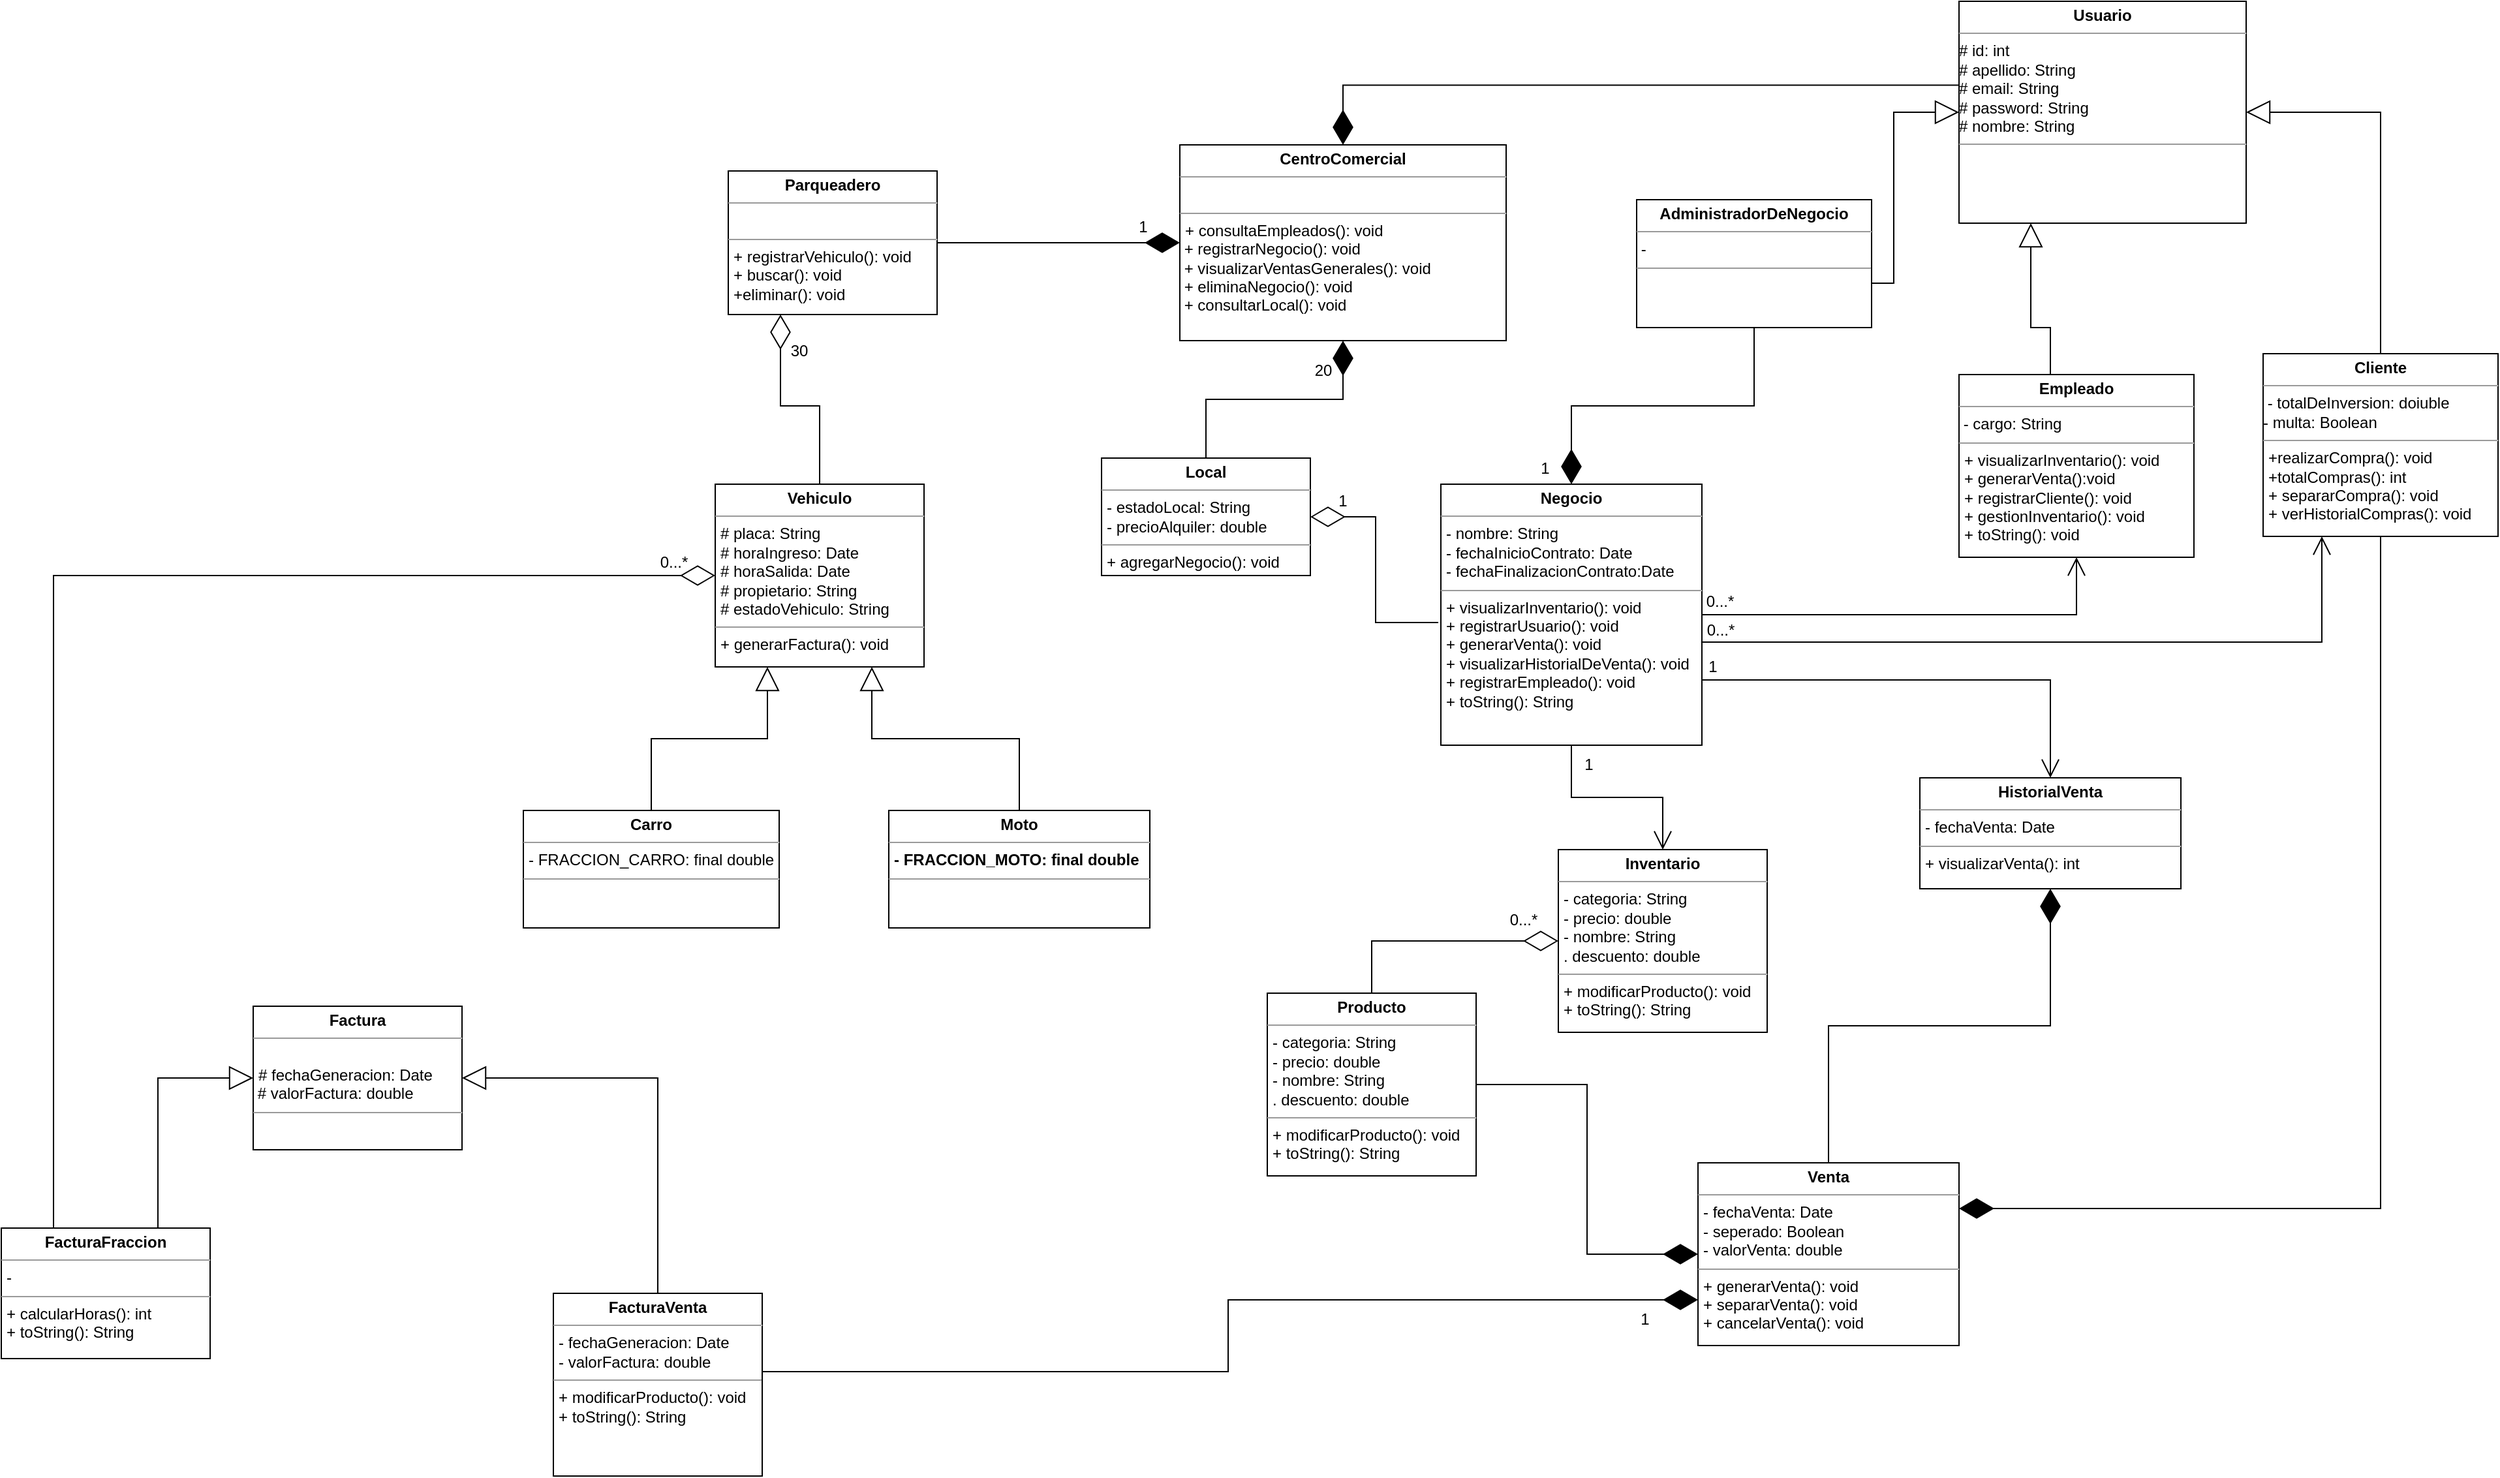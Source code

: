 <mxfile version="20.5.3" type="github" pages="4">
  <diagram id="Se-fUFtjOkQhfNqIs3zy" name="Página-7">
    <mxGraphModel dx="1447" dy="825" grid="1" gridSize="10" guides="1" tooltips="1" connect="1" arrows="1" fold="1" page="1" pageScale="1" pageWidth="100000" pageHeight="100000" math="0" shadow="0">
      <root>
        <mxCell id="0" />
        <mxCell id="1" parent="0" />
        <mxCell id="FyIRHZAKR3jJsP5KFHac-171" value="&lt;p style=&quot;margin:0px;margin-top:4px;text-align:center;&quot;&gt;&lt;b&gt;CentroComercial&lt;/b&gt;&lt;/p&gt;&lt;hr size=&quot;1&quot;&gt;&lt;p style=&quot;margin:0px;margin-left:4px;&quot;&gt;&lt;br&gt;&lt;/p&gt;&lt;hr size=&quot;1&quot;&gt;&lt;p style=&quot;margin:0px;margin-left:4px;&quot;&gt;+ consultaEmpleados(): void&lt;/p&gt;&lt;div&gt;&amp;nbsp;+ registrarNegocio(): void&lt;/div&gt;&lt;div&gt;&amp;nbsp;+ visualizarVentasGenerales(): void&lt;/div&gt;&lt;div&gt;&amp;nbsp;+ eliminaNegocio(): void &lt;br&gt;&lt;/div&gt;&lt;div&gt;&amp;nbsp;+ consultarLocal(): void&lt;br&gt;&lt;/div&gt;" style="verticalAlign=top;align=left;overflow=fill;fontSize=12;fontFamily=Helvetica;html=1;" parent="1" vertex="1">
          <mxGeometry x="993" y="170" width="250" height="150" as="geometry" />
        </mxCell>
        <mxCell id="FyIRHZAKR3jJsP5KFHac-172" value="&lt;p style=&quot;margin:0px;margin-top:4px;text-align:center;&quot;&gt;&lt;b&gt;Negocio&lt;/b&gt;&lt;/p&gt;&lt;hr size=&quot;1&quot;&gt;&lt;p style=&quot;margin:0px;margin-left:4px;&quot;&gt;- nombre: String&lt;/p&gt;&lt;p style=&quot;margin:0px;margin-left:4px;&quot;&gt;- fechaInicioContrato: Date&lt;/p&gt;&lt;p style=&quot;margin:0px;margin-left:4px;&quot;&gt;- fechaFinalizacionContrato:Date&lt;/p&gt;&lt;hr size=&quot;1&quot;&gt;&lt;p style=&quot;margin:0px;margin-left:4px;&quot;&gt;+ visualizarInventario(): void&lt;/p&gt;&lt;p style=&quot;margin:0px;margin-left:4px;&quot;&gt;+ registrarUsuario(): void&lt;/p&gt;&lt;p style=&quot;margin:0px;margin-left:4px;&quot;&gt;+ generarVenta(): void&lt;/p&gt;&lt;p style=&quot;margin:0px;margin-left:4px;&quot;&gt;+ visualizarHistorialDeVenta(): void&lt;br&gt;&lt;/p&gt;&lt;p style=&quot;margin:0px;margin-left:4px;&quot;&gt;+ registrarEmpleado(): void&lt;br&gt;&lt;/p&gt;&lt;p style=&quot;margin:0px;margin-left:4px;&quot;&gt;+ toString(): String&lt;/p&gt;&lt;p style=&quot;margin:0px;margin-left:4px;&quot;&gt;&lt;br&gt;&lt;/p&gt;" style="verticalAlign=top;align=left;overflow=fill;fontSize=12;fontFamily=Helvetica;html=1;" parent="1" vertex="1">
          <mxGeometry x="1193" y="430" width="200" height="200" as="geometry" />
        </mxCell>
        <mxCell id="FyIRHZAKR3jJsP5KFHac-173" value="&lt;p style=&quot;margin:0px;margin-top:4px;text-align:center;&quot;&gt;&lt;b&gt;Local&lt;/b&gt;&lt;/p&gt;&lt;hr size=&quot;1&quot;&gt;&lt;p style=&quot;margin:0px;margin-left:4px;&quot;&gt;- estadoLocal: String&lt;/p&gt;&lt;p style=&quot;margin:0px;margin-left:4px;&quot;&gt;- precioAlquiler: double&lt;br&gt;&lt;/p&gt;&lt;hr size=&quot;1&quot;&gt;&lt;p style=&quot;margin:0px;margin-left:4px;&quot;&gt;+ agregarNegocio(): void&lt;/p&gt;" style="verticalAlign=top;align=left;overflow=fill;fontSize=12;fontFamily=Helvetica;html=1;" parent="1" vertex="1">
          <mxGeometry x="933" y="410" width="160" height="90" as="geometry" />
        </mxCell>
        <mxCell id="FyIRHZAKR3jJsP5KFHac-174" value="" style="endArrow=diamondThin;endFill=1;endSize=24;html=1;rounded=0;entryX=0.5;entryY=1;entryDx=0;entryDy=0;exitX=0.5;exitY=0;exitDx=0;exitDy=0;edgeStyle=orthogonalEdgeStyle;" parent="1" source="FyIRHZAKR3jJsP5KFHac-173" target="FyIRHZAKR3jJsP5KFHac-171" edge="1">
          <mxGeometry width="160" relative="1" as="geometry">
            <mxPoint x="1113" y="340" as="sourcePoint" />
            <mxPoint x="1273" y="340" as="targetPoint" />
          </mxGeometry>
        </mxCell>
        <mxCell id="FyIRHZAKR3jJsP5KFHac-175" value="&lt;p style=&quot;margin:0px;margin-top:4px;text-align:center;&quot;&gt;&lt;b&gt;Parqueadero&lt;/b&gt;&lt;/p&gt;&lt;hr size=&quot;1&quot;&gt;&lt;p style=&quot;margin:0px;margin-left:4px;&quot;&gt;&lt;br&gt;&lt;/p&gt;&lt;hr size=&quot;1&quot;&gt;&lt;p style=&quot;margin:0px;margin-left:4px;&quot;&gt;+ registrarVehiculo(): void&lt;/p&gt;&lt;p style=&quot;margin:0px;margin-left:4px;&quot;&gt;+ buscar(): void&lt;/p&gt;&lt;p style=&quot;margin:0px;margin-left:4px;&quot;&gt;+eliminar(): void&lt;br&gt;&lt;/p&gt;" style="verticalAlign=top;align=left;overflow=fill;fontSize=12;fontFamily=Helvetica;html=1;" parent="1" vertex="1">
          <mxGeometry x="647" y="190" width="160" height="110" as="geometry" />
        </mxCell>
        <mxCell id="FyIRHZAKR3jJsP5KFHac-176" value="" style="endArrow=diamondThin;endFill=1;endSize=24;html=1;rounded=0;entryX=0;entryY=0.5;entryDx=0;entryDy=0;exitX=1;exitY=0.5;exitDx=0;exitDy=0;edgeStyle=orthogonalEdgeStyle;" parent="1" source="FyIRHZAKR3jJsP5KFHac-175" target="FyIRHZAKR3jJsP5KFHac-171" edge="1">
          <mxGeometry width="160" relative="1" as="geometry">
            <mxPoint x="1013.0" y="360.0" as="sourcePoint" />
            <mxPoint x="1173.0" y="270.0" as="targetPoint" />
          </mxGeometry>
        </mxCell>
        <mxCell id="FyIRHZAKR3jJsP5KFHac-178" value="20" style="text;html=1;strokeColor=none;fillColor=none;align=center;verticalAlign=middle;whiteSpace=wrap;rounded=0;" parent="1" vertex="1">
          <mxGeometry x="1093" y="330" width="20" height="25" as="geometry" />
        </mxCell>
        <mxCell id="FyIRHZAKR3jJsP5KFHac-181" value="&lt;p style=&quot;margin:0px;margin-top:4px;text-align:center;&quot;&gt;&lt;b&gt;Producto&lt;/b&gt;&lt;/p&gt;&lt;hr size=&quot;1&quot;&gt;&lt;p style=&quot;margin:0px;margin-left:4px;&quot;&gt;- categoria: String&lt;/p&gt;&lt;p style=&quot;margin:0px;margin-left:4px;&quot;&gt;- precio: double&lt;/p&gt;&lt;p style=&quot;margin:0px;margin-left:4px;&quot;&gt;- nombre: String&lt;/p&gt;&lt;p style=&quot;margin:0px;margin-left:4px;&quot;&gt;. descuento: double&lt;br&gt;&lt;/p&gt;&lt;hr size=&quot;1&quot;&gt;&lt;p style=&quot;margin:0px;margin-left:4px;&quot;&gt;+ modificarProducto(): void&lt;/p&gt;&lt;p style=&quot;margin:0px;margin-left:4px;&quot;&gt;+ toString(): String&lt;br&gt;&lt;/p&gt;" style="verticalAlign=top;align=left;overflow=fill;fontSize=12;fontFamily=Helvetica;html=1;" parent="1" vertex="1">
          <mxGeometry x="1060" y="820" width="160" height="140" as="geometry" />
        </mxCell>
        <mxCell id="FyIRHZAKR3jJsP5KFHac-182" value="&lt;p style=&quot;margin:0px;margin-top:4px;text-align:center;&quot;&gt;&lt;b&gt;Vehiculo&lt;/b&gt;&lt;/p&gt;&lt;hr size=&quot;1&quot;&gt;&lt;p style=&quot;margin:0px;margin-left:4px;&quot;&gt;# placa: String&lt;/p&gt;&lt;p style=&quot;margin:0px;margin-left:4px;&quot;&gt;# horaIngreso: Date&lt;/p&gt;&lt;p style=&quot;margin:0px;margin-left:4px;&quot;&gt;# horaSalida: Date&lt;/p&gt;&lt;p style=&quot;margin:0px;margin-left:4px;&quot;&gt;# propietario: String&lt;/p&gt;&lt;p style=&quot;margin:0px;margin-left:4px;&quot;&gt;# estadoVehiculo: String&lt;br&gt;&lt;/p&gt;&lt;hr size=&quot;1&quot;&gt;&lt;p style=&quot;margin:0px;margin-left:4px;&quot;&gt;+ generarFactura(): void&lt;br&gt;&lt;/p&gt;" style="verticalAlign=top;align=left;overflow=fill;fontSize=12;fontFamily=Helvetica;html=1;" parent="1" vertex="1">
          <mxGeometry x="637" y="430" width="160" height="140" as="geometry" />
        </mxCell>
        <mxCell id="FyIRHZAKR3jJsP5KFHac-183" value="&lt;p style=&quot;margin:0px;margin-top:4px;text-align:center;&quot;&gt;&lt;b&gt;Carro&lt;/b&gt;&lt;/p&gt;&lt;hr size=&quot;1&quot;&gt;&lt;p style=&quot;margin:0px;margin-left:4px;&quot;&gt;- FRACCION_CARRO: final double&lt;br&gt;&lt;/p&gt;&lt;hr size=&quot;1&quot;&gt;" style="verticalAlign=top;align=left;overflow=fill;fontSize=12;fontFamily=Helvetica;html=1;" parent="1" vertex="1">
          <mxGeometry x="490" y="680" width="196" height="90" as="geometry" />
        </mxCell>
        <mxCell id="FyIRHZAKR3jJsP5KFHac-184" value="&lt;p style=&quot;margin:0px;margin-top:4px;text-align:center;&quot;&gt;Moto&lt;/p&gt;&lt;hr size=&quot;1&quot;&gt;&lt;p style=&quot;margin:0px;margin-left:4px;&quot;&gt;- FRACCION_MOTO: final double&lt;/p&gt;&lt;hr size=&quot;1&quot;&gt;&lt;p style=&quot;margin:0px;margin-left:4px;&quot;&gt;&lt;br&gt;&lt;/p&gt;" style="verticalAlign=top;align=left;overflow=fill;fontSize=12;fontFamily=Helvetica;html=1;fontStyle=1" parent="1" vertex="1">
          <mxGeometry x="770" y="680" width="200" height="90" as="geometry" />
        </mxCell>
        <mxCell id="FyIRHZAKR3jJsP5KFHac-185" value="" style="endArrow=diamondThin;endFill=0;endSize=24;html=1;rounded=0;entryX=0.25;entryY=1;entryDx=0;entryDy=0;exitX=0.5;exitY=0;exitDx=0;exitDy=0;edgeStyle=orthogonalEdgeStyle;" parent="1" source="FyIRHZAKR3jJsP5KFHac-182" target="FyIRHZAKR3jJsP5KFHac-175" edge="1">
          <mxGeometry width="160" relative="1" as="geometry">
            <mxPoint x="997" y="460" as="sourcePoint" />
            <mxPoint x="1157" y="460" as="targetPoint" />
            <Array as="points">
              <mxPoint x="717" y="370" />
              <mxPoint x="687" y="370" />
            </Array>
          </mxGeometry>
        </mxCell>
        <mxCell id="FyIRHZAKR3jJsP5KFHac-187" value="&lt;p style=&quot;margin:0px;margin-top:4px;text-align:center;&quot;&gt;&lt;b&gt;Usuario&lt;/b&gt;&lt;br&gt;&lt;/p&gt;&lt;hr size=&quot;1&quot;&gt;&lt;div&gt;# id: int&lt;/div&gt;&lt;div&gt;# apellido: String&lt;/div&gt;&lt;div&gt;# email: String&lt;/div&gt;&lt;div&gt;# password: String&lt;/div&gt;&lt;div&gt;# nombre: String&lt;/div&gt;&lt;hr size=&quot;1&quot;&gt;&lt;p style=&quot;margin:0px;margin-left:4px;&quot;&gt;&lt;br&gt;&lt;/p&gt;" style="verticalAlign=top;align=left;overflow=fill;fontSize=12;fontFamily=Helvetica;html=1;" parent="1" vertex="1">
          <mxGeometry x="1590" y="60" width="220" height="170" as="geometry" />
        </mxCell>
        <mxCell id="FyIRHZAKR3jJsP5KFHac-194" value="&lt;p style=&quot;margin:0px;margin-top:4px;text-align:center;&quot;&gt;&lt;b&gt;Empleado&lt;/b&gt;&lt;/p&gt;&lt;hr size=&quot;1&quot;&gt;&amp;nbsp;- cargo: String&lt;br&gt;&lt;hr size=&quot;1&quot;&gt;&lt;p style=&quot;margin:0px;margin-left:4px;&quot;&gt;+ visualizarInventario(): void&lt;/p&gt;&lt;p style=&quot;margin:0px;margin-left:4px;&quot;&gt;+ generarVenta():void&lt;/p&gt;&lt;p style=&quot;margin:0px;margin-left:4px;&quot;&gt;+ registrarCliente(): void&lt;/p&gt;&lt;p style=&quot;margin:0px;margin-left:4px;&quot;&gt;+ gestionInventario(): void&lt;/p&gt;&lt;p style=&quot;margin:0px;margin-left:4px;&quot;&gt;+ toString(): void&lt;br&gt;&lt;/p&gt;" style="verticalAlign=top;align=left;overflow=fill;fontSize=12;fontFamily=Helvetica;html=1;" parent="1" vertex="1">
          <mxGeometry x="1590" y="346" width="180" height="140" as="geometry" />
        </mxCell>
        <mxCell id="FyIRHZAKR3jJsP5KFHac-198" value="" style="endArrow=block;endSize=16;endFill=0;html=1;rounded=0;entryX=0.25;entryY=1;entryDx=0;entryDy=0;exitX=0.5;exitY=0;exitDx=0;exitDy=0;edgeStyle=orthogonalEdgeStyle;" parent="1" source="FyIRHZAKR3jJsP5KFHac-194" target="FyIRHZAKR3jJsP5KFHac-187" edge="1">
          <mxGeometry width="160" relative="1" as="geometry">
            <mxPoint x="1663" y="319.17" as="sourcePoint" />
            <mxPoint x="1823" y="319.17" as="targetPoint" />
            <Array as="points">
              <mxPoint x="1660" y="346" />
              <mxPoint x="1660" y="310" />
              <mxPoint x="1645" y="310" />
            </Array>
          </mxGeometry>
        </mxCell>
        <mxCell id="FyIRHZAKR3jJsP5KFHac-199" value="&lt;p style=&quot;margin:0px;margin-top:4px;text-align:center;&quot;&gt;&lt;b&gt;Cliente&lt;/b&gt;&lt;/p&gt;&lt;hr size=&quot;1&quot;&gt;&lt;div&gt;&amp;nbsp;- totalDeInversion: doiuble&lt;/div&gt;&lt;div&gt;- multa: Boolean&lt;br&gt;&lt;/div&gt;&lt;hr size=&quot;1&quot;&gt;&lt;p style=&quot;margin:0px;margin-left:4px;&quot;&gt;+realizarCompra(): void&lt;/p&gt;&lt;p style=&quot;margin:0px;margin-left:4px;&quot;&gt;+totalCompras(): int&lt;/p&gt;&lt;p style=&quot;margin:0px;margin-left:4px;&quot;&gt;+ separarCompra(): void&lt;br&gt;&lt;/p&gt;&lt;p style=&quot;margin:0px;margin-left:4px;&quot;&gt;+ verHistorialCompras(): void&lt;br&gt;&lt;/p&gt;" style="verticalAlign=top;align=left;overflow=fill;fontSize=12;fontFamily=Helvetica;html=1;" parent="1" vertex="1">
          <mxGeometry x="1823" y="330" width="180" height="140" as="geometry" />
        </mxCell>
        <mxCell id="FyIRHZAKR3jJsP5KFHac-200" value="" style="endArrow=block;endSize=16;endFill=0;html=1;rounded=0;entryX=1;entryY=0.5;entryDx=0;entryDy=0;exitX=0.5;exitY=0;exitDx=0;exitDy=0;edgeStyle=orthogonalEdgeStyle;" parent="1" source="FyIRHZAKR3jJsP5KFHac-199" target="FyIRHZAKR3jJsP5KFHac-187" edge="1">
          <mxGeometry width="160" relative="1" as="geometry">
            <mxPoint x="1843" y="300.0" as="sourcePoint" />
            <mxPoint x="1823" y="220.0" as="targetPoint" />
          </mxGeometry>
        </mxCell>
        <mxCell id="FyIRHZAKR3jJsP5KFHac-206" value="30" style="text;html=1;strokeColor=none;fillColor=none;align=center;verticalAlign=middle;whiteSpace=wrap;rounded=0;" parent="1" vertex="1">
          <mxGeometry x="686" y="318" width="31" height="20" as="geometry" />
        </mxCell>
        <mxCell id="FyIRHZAKR3jJsP5KFHac-207" value="" style="endArrow=block;endSize=16;endFill=0;html=1;rounded=0;exitX=0.5;exitY=0;exitDx=0;exitDy=0;edgeStyle=orthogonalEdgeStyle;entryX=0.25;entryY=1;entryDx=0;entryDy=0;" parent="1" source="FyIRHZAKR3jJsP5KFHac-183" target="FyIRHZAKR3jJsP5KFHac-182" edge="1">
          <mxGeometry width="160" relative="1" as="geometry">
            <mxPoint x="877" y="655" as="sourcePoint" />
            <mxPoint x="857" y="575" as="targetPoint" />
          </mxGeometry>
        </mxCell>
        <mxCell id="FyIRHZAKR3jJsP5KFHac-208" value="" style="endArrow=block;endSize=16;endFill=0;html=1;rounded=0;exitX=0.5;exitY=0;exitDx=0;exitDy=0;edgeStyle=orthogonalEdgeStyle;entryX=0.75;entryY=1;entryDx=0;entryDy=0;" parent="1" source="FyIRHZAKR3jJsP5KFHac-184" target="FyIRHZAKR3jJsP5KFHac-182" edge="1">
          <mxGeometry width="160" relative="1" as="geometry">
            <mxPoint x="647" y="650" as="sourcePoint" />
            <mxPoint x="687" y="570" as="targetPoint" />
          </mxGeometry>
        </mxCell>
        <mxCell id="VboYZ_cfPFqII8MxB7yu-1" value="" style="endArrow=diamondThin;endFill=1;endSize=24;html=1;rounded=0;edgeStyle=orthogonalEdgeStyle;entryX=0.5;entryY=0;entryDx=0;entryDy=0;exitX=0;exitY=0.378;exitDx=0;exitDy=0;exitPerimeter=0;" parent="1" source="FyIRHZAKR3jJsP5KFHac-187" target="FyIRHZAKR3jJsP5KFHac-171" edge="1">
          <mxGeometry width="160" relative="1" as="geometry">
            <mxPoint x="1490" y="210" as="sourcePoint" />
            <mxPoint x="1330" y="210" as="targetPoint" />
          </mxGeometry>
        </mxCell>
        <mxCell id="bhqo9g9FosJsZrHJy8FX-1" value="&lt;div&gt;1&lt;/div&gt;&lt;div&gt;&lt;br&gt;&lt;/div&gt;" style="text;html=1;strokeColor=none;fillColor=none;align=center;verticalAlign=middle;whiteSpace=wrap;rounded=0;" parent="1" vertex="1">
          <mxGeometry x="1103" y="440" width="30" height="20" as="geometry" />
        </mxCell>
        <mxCell id="bhqo9g9FosJsZrHJy8FX-3" value="&lt;div&gt;1&lt;/div&gt;&lt;div&gt;&lt;br&gt;&lt;/div&gt;" style="text;html=1;strokeColor=none;fillColor=none;align=center;verticalAlign=middle;whiteSpace=wrap;rounded=0;" parent="1" vertex="1">
          <mxGeometry x="950" y="230" width="30" height="20" as="geometry" />
        </mxCell>
        <mxCell id="N69s6EBZAKs7ROlux9TN-1" value="&lt;p style=&quot;margin:0px;margin-top:4px;text-align:center;&quot;&gt;&lt;b&gt;Venta&lt;/b&gt;&lt;/p&gt;&lt;hr size=&quot;1&quot;&gt;&lt;p style=&quot;margin:0px;margin-left:4px;&quot;&gt;- fechaVenta: Date&lt;/p&gt;&lt;p style=&quot;margin:0px;margin-left:4px;&quot;&gt;- seperado: Boolean&lt;/p&gt;&lt;p style=&quot;margin:0px;margin-left:4px;&quot;&gt;- valorVenta: double&lt;br&gt;&lt;/p&gt;&lt;hr size=&quot;1&quot;&gt;&lt;p style=&quot;margin:0px;margin-left:4px;&quot;&gt;+ generarVenta(): void&lt;/p&gt;&lt;p style=&quot;margin:0px;margin-left:4px;&quot;&gt;+ separarVenta(): void&lt;/p&gt;&lt;p style=&quot;margin:0px;margin-left:4px;&quot;&gt;+ cancelarVenta(): void&lt;br&gt;&lt;/p&gt;" style="verticalAlign=top;align=left;overflow=fill;fontSize=12;fontFamily=Helvetica;html=1;" parent="1" vertex="1">
          <mxGeometry x="1390" y="950" width="200" height="140" as="geometry" />
        </mxCell>
        <mxCell id="N69s6EBZAKs7ROlux9TN-3" value="1" style="text;html=1;strokeColor=none;fillColor=none;align=center;verticalAlign=middle;whiteSpace=wrap;rounded=0;" parent="1" vertex="1">
          <mxGeometry x="1395" y="560" width="13" height="20" as="geometry" />
        </mxCell>
        <mxCell id="N69s6EBZAKs7ROlux9TN-5" value="" style="endArrow=diamondThin;endFill=1;endSize=24;html=1;rounded=0;entryX=1;entryY=0.25;entryDx=0;entryDy=0;exitX=0.5;exitY=1;exitDx=0;exitDy=0;edgeStyle=orthogonalEdgeStyle;" parent="1" source="FyIRHZAKR3jJsP5KFHac-199" target="N69s6EBZAKs7ROlux9TN-1" edge="1">
          <mxGeometry width="160" relative="1" as="geometry">
            <mxPoint x="2130" y="829.72" as="sourcePoint" />
            <mxPoint x="1893" y="732.22" as="targetPoint" />
          </mxGeometry>
        </mxCell>
        <mxCell id="N69s6EBZAKs7ROlux9TN-7" value="" style="endArrow=diamondThin;endFill=0;endSize=24;html=1;rounded=0;entryX=1;entryY=0.5;entryDx=0;entryDy=0;edgeStyle=orthogonalEdgeStyle;exitX=-0.01;exitY=0.53;exitDx=0;exitDy=0;exitPerimeter=0;" parent="1" source="FyIRHZAKR3jJsP5KFHac-172" target="FyIRHZAKR3jJsP5KFHac-173" edge="1">
          <mxGeometry width="160" relative="1" as="geometry">
            <mxPoint x="1313.0" y="731" as="sourcePoint" />
            <mxPoint x="1303" y="630" as="targetPoint" />
          </mxGeometry>
        </mxCell>
        <mxCell id="N69s6EBZAKs7ROlux9TN-9" value="" style="endArrow=diamondThin;endFill=1;endSize=24;html=1;rounded=0;exitX=1;exitY=0.5;exitDx=0;exitDy=0;entryX=0;entryY=0.5;entryDx=0;entryDy=0;edgeStyle=orthogonalEdgeStyle;" parent="1" source="FyIRHZAKR3jJsP5KFHac-181" target="N69s6EBZAKs7ROlux9TN-1" edge="1">
          <mxGeometry width="160" relative="1" as="geometry">
            <mxPoint x="1430" y="780.47" as="sourcePoint" />
            <mxPoint x="1590" y="780.47" as="targetPoint" />
          </mxGeometry>
        </mxCell>
        <mxCell id="N69s6EBZAKs7ROlux9TN-14" value="0...*" style="text;html=1;strokeColor=none;fillColor=none;align=center;verticalAlign=middle;whiteSpace=wrap;rounded=0;" parent="1" vertex="1">
          <mxGeometry x="1397" y="515" width="20" height="10" as="geometry" />
        </mxCell>
        <mxCell id="zMG_7TYJd3lxGz3rvfSq-1" value="&lt;p style=&quot;margin:0px;margin-top:4px;text-align:center;&quot;&gt;&lt;b&gt;AdministradorDeNegocio&lt;/b&gt;&lt;/p&gt;&lt;hr size=&quot;1&quot;&gt;&lt;div&gt;&amp;nbsp;- &lt;br&gt;&lt;/div&gt;&lt;hr size=&quot;1&quot;&gt;" style="verticalAlign=top;align=left;overflow=fill;fontSize=12;fontFamily=Helvetica;html=1;" parent="1" vertex="1">
          <mxGeometry x="1343" y="212" width="180" height="98" as="geometry" />
        </mxCell>
        <mxCell id="zMG_7TYJd3lxGz3rvfSq-3" value="" style="endArrow=block;endSize=16;endFill=0;html=1;rounded=0;exitX=1;exitY=0.5;exitDx=0;exitDy=0;edgeStyle=orthogonalEdgeStyle;" parent="1" source="zMG_7TYJd3lxGz3rvfSq-1" target="FyIRHZAKR3jJsP5KFHac-187" edge="1">
          <mxGeometry width="160" relative="1" as="geometry">
            <mxPoint x="1600" y="340" as="sourcePoint" />
            <mxPoint x="1710" y="200" as="targetPoint" />
            <Array as="points">
              <mxPoint x="1523" y="276" />
              <mxPoint x="1540" y="276" />
              <mxPoint x="1540" y="145" />
            </Array>
          </mxGeometry>
        </mxCell>
        <mxCell id="zMG_7TYJd3lxGz3rvfSq-4" value="" style="endArrow=diamondThin;endFill=1;endSize=24;html=1;rounded=0;exitX=0.5;exitY=1;exitDx=0;exitDy=0;entryX=0.5;entryY=0;entryDx=0;entryDy=0;edgeStyle=orthogonalEdgeStyle;" parent="1" source="zMG_7TYJd3lxGz3rvfSq-1" target="FyIRHZAKR3jJsP5KFHac-172" edge="1">
          <mxGeometry width="160" relative="1" as="geometry">
            <mxPoint x="1360" y="382.58" as="sourcePoint" />
            <mxPoint x="1200" y="382.58" as="targetPoint" />
          </mxGeometry>
        </mxCell>
        <mxCell id="zMG_7TYJd3lxGz3rvfSq-5" value="1" style="text;html=1;strokeColor=none;fillColor=none;align=center;verticalAlign=middle;whiteSpace=wrap;rounded=0;" parent="1" vertex="1">
          <mxGeometry x="1263" y="413" width="20" height="10" as="geometry" />
        </mxCell>
        <mxCell id="zMG_7TYJd3lxGz3rvfSq-8" value="&lt;p style=&quot;margin:0px;margin-top:4px;text-align:center;&quot;&gt;&lt;b&gt;Inventario&lt;/b&gt;&lt;/p&gt;&lt;hr size=&quot;1&quot;&gt;&lt;p style=&quot;margin:0px;margin-left:4px;&quot;&gt;- categoria: String&lt;/p&gt;&lt;p style=&quot;margin:0px;margin-left:4px;&quot;&gt;- precio: double&lt;/p&gt;&lt;p style=&quot;margin:0px;margin-left:4px;&quot;&gt;- nombre: String&lt;/p&gt;&lt;p style=&quot;margin:0px;margin-left:4px;&quot;&gt;. descuento: double&lt;br&gt;&lt;/p&gt;&lt;hr size=&quot;1&quot;&gt;&lt;p style=&quot;margin:0px;margin-left:4px;&quot;&gt;+ modificarProducto(): void&lt;/p&gt;&lt;p style=&quot;margin:0px;margin-left:4px;&quot;&gt;+ toString(): String&lt;br&gt;&lt;/p&gt;" style="verticalAlign=top;align=left;overflow=fill;fontSize=12;fontFamily=Helvetica;html=1;" parent="1" vertex="1">
          <mxGeometry x="1283" y="710" width="160" height="140" as="geometry" />
        </mxCell>
        <mxCell id="zMG_7TYJd3lxGz3rvfSq-9" value="&lt;p style=&quot;margin:0px;margin-top:4px;text-align:center;&quot;&gt;&lt;b&gt;Factura&lt;/b&gt;&lt;/p&gt;&lt;hr size=&quot;1&quot;&gt;&lt;br&gt;&lt;p style=&quot;margin:0px;margin-left:4px;&quot;&gt;# fechaGeneracion: Date&lt;/p&gt;&amp;nbsp;# valorFactura: double&lt;hr size=&quot;1&quot;&gt;" style="verticalAlign=top;align=left;overflow=fill;fontSize=12;fontFamily=Helvetica;html=1;" parent="1" vertex="1">
          <mxGeometry x="283" y="830" width="160" height="110" as="geometry" />
        </mxCell>
        <mxCell id="zMG_7TYJd3lxGz3rvfSq-10" value="&lt;p style=&quot;margin:0px;margin-top:4px;text-align:center;&quot;&gt;&lt;b&gt;FacturaFraccion&lt;/b&gt;&lt;br&gt;&lt;/p&gt;&lt;hr size=&quot;1&quot;&gt;&lt;p style=&quot;margin:0px;margin-left:4px;&quot;&gt;- &lt;br&gt;&lt;/p&gt;&lt;hr size=&quot;1&quot;&gt;&lt;p style=&quot;margin:0px;margin-left:4px;&quot;&gt;+ calcularHoras(): int&lt;br&gt;&lt;/p&gt;&lt;p style=&quot;margin:0px;margin-left:4px;&quot;&gt;+ toString(): String&lt;br&gt;&lt;/p&gt;" style="verticalAlign=top;align=left;overflow=fill;fontSize=12;fontFamily=Helvetica;html=1;" parent="1" vertex="1">
          <mxGeometry x="90" y="1000" width="160" height="100" as="geometry" />
        </mxCell>
        <mxCell id="zMG_7TYJd3lxGz3rvfSq-11" value="&lt;p style=&quot;margin:0px;margin-top:4px;text-align:center;&quot;&gt;&lt;b&gt;FacturaVenta&lt;/b&gt;&lt;br&gt;&lt;/p&gt;&lt;hr size=&quot;1&quot;&gt;&lt;p style=&quot;margin:0px;margin-left:4px;&quot;&gt;- fechaGeneracion: Date&lt;/p&gt;&lt;p style=&quot;margin:0px;margin-left:4px;&quot;&gt;- valorFactura: double&lt;br&gt;&lt;/p&gt;&lt;hr size=&quot;1&quot;&gt;&lt;p style=&quot;margin:0px;margin-left:4px;&quot;&gt;+ modificarProducto(): void&lt;/p&gt;&lt;p style=&quot;margin:0px;margin-left:4px;&quot;&gt;+ toString(): String&lt;br&gt;&lt;/p&gt;" style="verticalAlign=top;align=left;overflow=fill;fontSize=12;fontFamily=Helvetica;html=1;" parent="1" vertex="1">
          <mxGeometry x="513" y="1050" width="160" height="140" as="geometry" />
        </mxCell>
        <mxCell id="zMG_7TYJd3lxGz3rvfSq-12" value="" style="endArrow=block;endSize=16;endFill=0;html=1;rounded=0;entryX=0;entryY=0.5;entryDx=0;entryDy=0;exitX=0.75;exitY=0;exitDx=0;exitDy=0;edgeStyle=orthogonalEdgeStyle;" parent="1" source="zMG_7TYJd3lxGz3rvfSq-10" target="zMG_7TYJd3lxGz3rvfSq-9" edge="1">
          <mxGeometry width="160" relative="1" as="geometry">
            <mxPoint x="320" y="824.96" as="sourcePoint" />
            <mxPoint x="384.58" y="760.13" as="targetPoint" />
            <Array as="points">
              <mxPoint x="210" y="885" />
            </Array>
          </mxGeometry>
        </mxCell>
        <mxCell id="zMG_7TYJd3lxGz3rvfSq-13" value="" style="endArrow=block;endSize=16;endFill=0;html=1;rounded=0;entryX=1;entryY=0.5;entryDx=0;entryDy=0;exitX=0.5;exitY=0;exitDx=0;exitDy=0;edgeStyle=orthogonalEdgeStyle;" parent="1" source="zMG_7TYJd3lxGz3rvfSq-11" target="zMG_7TYJd3lxGz3rvfSq-9" edge="1">
          <mxGeometry width="160" relative="1" as="geometry">
            <mxPoint x="750" y="1060" as="sourcePoint" />
            <mxPoint x="637" y="1160" as="targetPoint" />
            <Array as="points">
              <mxPoint x="593" y="885" />
            </Array>
          </mxGeometry>
        </mxCell>
        <mxCell id="zMG_7TYJd3lxGz3rvfSq-14" value="" style="endArrow=open;endFill=1;endSize=12;html=1;rounded=0;entryX=0.5;entryY=1;entryDx=0;entryDy=0;exitX=1;exitY=0.5;exitDx=0;exitDy=0;edgeStyle=orthogonalEdgeStyle;" parent="1" source="FyIRHZAKR3jJsP5KFHac-172" target="FyIRHZAKR3jJsP5KFHac-194" edge="1">
          <mxGeometry width="160" relative="1" as="geometry">
            <mxPoint x="1490" y="524.52" as="sourcePoint" />
            <mxPoint x="1650" y="524.52" as="targetPoint" />
          </mxGeometry>
        </mxCell>
        <mxCell id="zMG_7TYJd3lxGz3rvfSq-15" value="" style="endArrow=open;endFill=1;endSize=12;html=1;rounded=0;exitX=1;exitY=0.75;exitDx=0;exitDy=0;edgeStyle=orthogonalEdgeStyle;" parent="1" source="FyIRHZAKR3jJsP5KFHac-172" target="R_ib0qUvk4h3N-QS6VQn-4" edge="1">
          <mxGeometry width="160" relative="1" as="geometry">
            <mxPoint x="1450" y="610" as="sourcePoint" />
            <mxPoint x="1610" y="610" as="targetPoint" />
          </mxGeometry>
        </mxCell>
        <mxCell id="zMG_7TYJd3lxGz3rvfSq-16" value="" style="endArrow=diamondThin;endFill=0;endSize=24;html=1;rounded=0;edgeStyle=orthogonalEdgeStyle;exitX=0.25;exitY=0;exitDx=0;exitDy=0;entryX=0;entryY=0.5;entryDx=0;entryDy=0;" parent="1" source="zMG_7TYJd3lxGz3rvfSq-10" edge="1" target="FyIRHZAKR3jJsP5KFHac-182">
          <mxGeometry width="160" relative="1" as="geometry">
            <mxPoint x="200" y="790" as="sourcePoint" />
            <mxPoint x="637" y="530" as="targetPoint" />
            <Array as="points">
              <mxPoint x="130" y="500" />
            </Array>
          </mxGeometry>
        </mxCell>
        <mxCell id="zMG_7TYJd3lxGz3rvfSq-17" value="0...*" style="text;html=1;strokeColor=none;fillColor=none;align=center;verticalAlign=middle;whiteSpace=wrap;rounded=0;" parent="1" vertex="1">
          <mxGeometry x="590" y="480" width="31" height="20" as="geometry" />
        </mxCell>
        <mxCell id="zMG_7TYJd3lxGz3rvfSq-19" value="" style="endArrow=diamondThin;endFill=1;endSize=24;html=1;rounded=0;exitX=1;exitY=0.5;exitDx=0;exitDy=0;entryX=0;entryY=0.75;entryDx=0;entryDy=0;edgeStyle=orthogonalEdgeStyle;" parent="1" source="zMG_7TYJd3lxGz3rvfSq-11" target="N69s6EBZAKs7ROlux9TN-1" edge="1">
          <mxGeometry width="160" relative="1" as="geometry">
            <mxPoint x="943" y="1050" as="sourcePoint" />
            <mxPoint x="1103" y="1050" as="targetPoint" />
            <Array as="points">
              <mxPoint x="673" y="1110" />
              <mxPoint x="1030" y="1110" />
              <mxPoint x="1030" y="1055" />
            </Array>
          </mxGeometry>
        </mxCell>
        <mxCell id="zMG_7TYJd3lxGz3rvfSq-20" value="1" style="text;html=1;strokeColor=none;fillColor=none;align=center;verticalAlign=middle;whiteSpace=wrap;rounded=0;" parent="1" vertex="1">
          <mxGeometry x="1343" y="1060" width="13" height="20" as="geometry" />
        </mxCell>
        <mxCell id="9a0Uj_xdNZPC3Jw7T_ap-1" value="" style="endArrow=open;endFill=1;endSize=12;html=1;rounded=0;entryX=0.5;entryY=0;entryDx=0;entryDy=0;exitX=0.5;exitY=1;exitDx=0;exitDy=0;edgeStyle=orthogonalEdgeStyle;" parent="1" source="FyIRHZAKR3jJsP5KFHac-172" target="zMG_7TYJd3lxGz3rvfSq-8" edge="1">
          <mxGeometry width="160" relative="1" as="geometry">
            <mxPoint x="1403" y="582.5" as="sourcePoint" />
            <mxPoint x="1500" y="960" as="targetPoint" />
          </mxGeometry>
        </mxCell>
        <mxCell id="9a0Uj_xdNZPC3Jw7T_ap-2" value="" style="endArrow=diamondThin;endFill=0;endSize=24;html=1;rounded=0;exitX=0.5;exitY=0;exitDx=0;exitDy=0;entryX=0;entryY=0.5;entryDx=0;entryDy=0;edgeStyle=orthogonalEdgeStyle;" parent="1" source="FyIRHZAKR3jJsP5KFHac-181" target="zMG_7TYJd3lxGz3rvfSq-8" edge="1">
          <mxGeometry width="160" relative="1" as="geometry">
            <mxPoint x="1150" y="770" as="sourcePoint" />
            <mxPoint x="1310" y="770" as="targetPoint" />
          </mxGeometry>
        </mxCell>
        <mxCell id="9a0Uj_xdNZPC3Jw7T_ap-3" value="0...*" style="text;html=1;strokeColor=none;fillColor=none;align=center;verticalAlign=middle;whiteSpace=wrap;rounded=0;" parent="1" vertex="1">
          <mxGeometry x="1250" y="754" width="13" height="20" as="geometry" />
        </mxCell>
        <mxCell id="9a0Uj_xdNZPC3Jw7T_ap-4" value="1" style="text;html=1;strokeColor=none;fillColor=none;align=center;verticalAlign=middle;whiteSpace=wrap;rounded=0;" parent="1" vertex="1">
          <mxGeometry x="1300" y="635" width="13" height="20" as="geometry" />
        </mxCell>
        <mxCell id="R_ib0qUvk4h3N-QS6VQn-1" value="" style="endArrow=open;endFill=1;endSize=12;html=1;rounded=0;entryX=0.25;entryY=1;entryDx=0;entryDy=0;exitX=0.997;exitY=0.605;exitDx=0;exitDy=0;edgeStyle=orthogonalEdgeStyle;exitPerimeter=0;" edge="1" parent="1" source="FyIRHZAKR3jJsP5KFHac-172" target="FyIRHZAKR3jJsP5KFHac-199">
          <mxGeometry width="160" relative="1" as="geometry">
            <mxPoint x="1403" y="535" as="sourcePoint" />
            <mxPoint x="1690" y="496" as="targetPoint" />
          </mxGeometry>
        </mxCell>
        <mxCell id="R_ib0qUvk4h3N-QS6VQn-2" value="0...*" style="text;html=1;strokeColor=none;fillColor=none;align=center;verticalAlign=middle;whiteSpace=wrap;rounded=0;" vertex="1" parent="1">
          <mxGeometry x="1401" y="534" width="13" height="15" as="geometry" />
        </mxCell>
        <mxCell id="R_ib0qUvk4h3N-QS6VQn-4" value="&lt;p style=&quot;margin:0px;margin-top:4px;text-align:center;&quot;&gt;&lt;b&gt;HistorialVenta&lt;/b&gt;&lt;/p&gt;&lt;hr size=&quot;1&quot;&gt;&lt;p style=&quot;margin:0px;margin-left:4px;&quot;&gt;- fechaVenta: Date&lt;/p&gt;&lt;hr size=&quot;1&quot;&gt;&lt;p style=&quot;margin:0px;margin-left:4px;&quot;&gt;+ visualizarVenta(): int&lt;/p&gt;" style="verticalAlign=top;align=left;overflow=fill;fontSize=12;fontFamily=Helvetica;html=1;" vertex="1" parent="1">
          <mxGeometry x="1560" y="655" width="200" height="85" as="geometry" />
        </mxCell>
        <mxCell id="R_ib0qUvk4h3N-QS6VQn-6" value="" style="endArrow=diamondThin;endFill=1;endSize=24;html=1;rounded=0;exitX=0.5;exitY=0;exitDx=0;exitDy=0;entryX=0.5;entryY=1;entryDx=0;entryDy=0;edgeStyle=orthogonalEdgeStyle;" edge="1" parent="1" source="N69s6EBZAKs7ROlux9TN-1" target="R_ib0qUvk4h3N-QS6VQn-4">
          <mxGeometry width="160" relative="1" as="geometry">
            <mxPoint x="1520" y="880" as="sourcePoint" />
            <mxPoint x="1680" y="880" as="targetPoint" />
          </mxGeometry>
        </mxCell>
      </root>
    </mxGraphModel>
  </diagram>
  <diagram id="ohT2N6QQcAWo0nPiM2R5" name="Página-8">
    <mxGraphModel dx="1235" dy="705" grid="1" gridSize="10" guides="1" tooltips="1" connect="1" arrows="1" fold="1" page="1" pageScale="1" pageWidth="1700" pageHeight="1100" math="0" shadow="0">
      <root>
        <mxCell id="0" />
        <mxCell id="1" parent="0" />
        <mxCell id="_nHcjC6NgaVT3KqxXpBn-2" value="" style="swimlane;startSize=0;" parent="1" vertex="1">
          <mxGeometry x="470" y="110" width="750" height="790" as="geometry" />
        </mxCell>
        <mxCell id="_nHcjC6NgaVT3KqxXpBn-4" value="Centro Comercial1" style="text;align=center;fontStyle=1;verticalAlign=middle;spacingLeft=3;spacingRight=3;strokeColor=none;rotatable=0;points=[[0,0.5],[1,0.5]];portConstraint=eastwest;" parent="_nHcjC6NgaVT3KqxXpBn-2" vertex="1">
          <mxGeometry x="370" y="-7" width="80" height="26" as="geometry" />
        </mxCell>
        <mxCell id="_nHcjC6NgaVT3KqxXpBn-5" value="CU_01 registrar administrador de negocio" style="ellipse;whiteSpace=wrap;html=1;" parent="_nHcjC6NgaVT3KqxXpBn-2" vertex="1">
          <mxGeometry x="150" y="170" width="140" height="70" as="geometry" />
        </mxCell>
        <mxCell id="_nHcjC6NgaVT3KqxXpBn-6" value="CU_02 consultar estado de locales" style="ellipse;whiteSpace=wrap;html=1;" parent="_nHcjC6NgaVT3KqxXpBn-2" vertex="1">
          <mxGeometry x="340" y="26" width="140" height="70" as="geometry" />
        </mxCell>
        <mxCell id="_nHcjC6NgaVT3KqxXpBn-7" value="&amp;lt;&amp;lt;include&amp;gt;&amp;gt;" style="endArrow=open;endSize=12;dashed=1;html=1;rounded=0;exitX=1;exitY=0;exitDx=0;exitDy=0;entryX=0.5;entryY=1;entryDx=0;entryDy=0;" parent="_nHcjC6NgaVT3KqxXpBn-2" source="_nHcjC6NgaVT3KqxXpBn-5" target="_nHcjC6NgaVT3KqxXpBn-6" edge="1">
          <mxGeometry width="160" relative="1" as="geometry">
            <mxPoint x="220" y="200" as="sourcePoint" />
            <mxPoint x="380" y="200" as="targetPoint" />
          </mxGeometry>
        </mxCell>
        <mxCell id="_nHcjC6NgaVT3KqxXpBn-10" value="CU_06 asignar negocio" style="ellipse;whiteSpace=wrap;html=1;" parent="_nHcjC6NgaVT3KqxXpBn-2" vertex="1">
          <mxGeometry x="340" y="290" width="140" height="70" as="geometry" />
        </mxCell>
        <mxCell id="_nHcjC6NgaVT3KqxXpBn-13" value="CU_05 registrar cliente" style="ellipse;whiteSpace=wrap;html=1;" parent="_nHcjC6NgaVT3KqxXpBn-2" vertex="1">
          <mxGeometry x="150" y="280" width="140" height="70" as="geometry" />
        </mxCell>
        <mxCell id="_nHcjC6NgaVT3KqxXpBn-14" value="CU_08 consultar cliente" style="ellipse;whiteSpace=wrap;html=1;" parent="_nHcjC6NgaVT3KqxXpBn-2" vertex="1">
          <mxGeometry x="295" y="390" width="140" height="70" as="geometry" />
        </mxCell>
        <mxCell id="_nHcjC6NgaVT3KqxXpBn-15" value="&amp;lt;&amp;lt;include&amp;gt;&amp;gt;" style="endArrow=open;endSize=12;dashed=1;html=1;rounded=0;exitX=1;exitY=1;exitDx=0;exitDy=0;entryX=0.5;entryY=0;entryDx=0;entryDy=0;" parent="_nHcjC6NgaVT3KqxXpBn-2" source="_nHcjC6NgaVT3KqxXpBn-13" target="_nHcjC6NgaVT3KqxXpBn-14" edge="1">
          <mxGeometry width="160" relative="1" as="geometry">
            <mxPoint x="270.0" y="225" as="sourcePoint" />
            <mxPoint x="344.516" y="253.66" as="targetPoint" />
          </mxGeometry>
        </mxCell>
        <mxCell id="_nHcjC6NgaVT3KqxXpBn-16" value="CU_09 actualizar información cliente" style="ellipse;whiteSpace=wrap;html=1;" parent="_nHcjC6NgaVT3KqxXpBn-2" vertex="1">
          <mxGeometry x="210" y="500" width="150" height="70" as="geometry" />
        </mxCell>
        <mxCell id="_nHcjC6NgaVT3KqxXpBn-20" value="&amp;lt;&amp;lt;include&amp;gt;&amp;gt;" style="endArrow=open;endSize=12;dashed=1;html=1;rounded=0;exitX=1;exitY=0;exitDx=0;exitDy=0;entryX=0.5;entryY=1;entryDx=0;entryDy=0;" parent="_nHcjC6NgaVT3KqxXpBn-2" source="_nHcjC6NgaVT3KqxXpBn-16" target="_nHcjC6NgaVT3KqxXpBn-14" edge="1">
          <mxGeometry width="160" relative="1" as="geometry">
            <mxPoint x="239.892" y="349.55" as="sourcePoint" />
            <mxPoint x="280" y="410.0" as="targetPoint" />
          </mxGeometry>
        </mxCell>
        <mxCell id="_nHcjC6NgaVT3KqxXpBn-21" value="CU_10 visualizar detalles ventas " style="ellipse;whiteSpace=wrap;html=1;" parent="_nHcjC6NgaVT3KqxXpBn-2" vertex="1">
          <mxGeometry x="174" y="590" width="150" height="70" as="geometry" />
        </mxCell>
        <mxCell id="_nHcjC6NgaVT3KqxXpBn-23" value="CU_11 consultar locales" style="ellipse;whiteSpace=wrap;html=1;" parent="_nHcjC6NgaVT3KqxXpBn-2" vertex="1">
          <mxGeometry x="470" y="530" width="150" height="70" as="geometry" />
        </mxCell>
        <mxCell id="_nHcjC6NgaVT3KqxXpBn-24" value="&amp;lt;&amp;lt;include&amp;gt;&amp;gt;" style="endArrow=open;endSize=12;dashed=1;html=1;rounded=0;exitX=1;exitY=0.5;exitDx=0;exitDy=0;entryX=0;entryY=0.5;entryDx=0;entryDy=0;" parent="_nHcjC6NgaVT3KqxXpBn-2" source="_nHcjC6NgaVT3KqxXpBn-21" target="_nHcjC6NgaVT3KqxXpBn-23" edge="1">
          <mxGeometry width="160" relative="1" as="geometry">
            <mxPoint x="278.033" y="520.251" as="sourcePoint" />
            <mxPoint x="310" y="460" as="targetPoint" />
          </mxGeometry>
        </mxCell>
        <mxCell id="GT2PapQvyz9W0gUa4UuZ-1" value="CU_14 eliminar negocio" style="ellipse;whiteSpace=wrap;html=1;" parent="_nHcjC6NgaVT3KqxXpBn-2" vertex="1">
          <mxGeometry x="50" y="26" width="140" height="70" as="geometry" />
        </mxCell>
        <mxCell id="GT2PapQvyz9W0gUa4UuZ-2" value="&amp;lt;&amp;lt;extends&amp;gt;&amp;gt;" style="endArrow=open;endSize=12;dashed=1;html=1;rounded=0;entryX=0;entryY=0;entryDx=0;entryDy=0;exitX=1;exitY=0;exitDx=0;exitDy=0;" parent="_nHcjC6NgaVT3KqxXpBn-2" source="GT2PapQvyz9W0gUa4UuZ-1" target="_nHcjC6NgaVT3KqxXpBn-6" edge="1">
          <mxGeometry width="160" relative="1" as="geometry">
            <mxPoint x="493.495" y="203.841" as="sourcePoint" />
            <mxPoint x="330" y="70" as="targetPoint" />
          </mxGeometry>
        </mxCell>
        <mxCell id="lUk7-JicB7e9SKoHM0sI-3" value="&amp;lt;&amp;lt;include&amp;gt;&amp;gt;" style="endArrow=open;endSize=12;dashed=1;html=1;rounded=0;entryX=0;entryY=0.5;entryDx=0;entryDy=0;" parent="_nHcjC6NgaVT3KqxXpBn-2" source="GT2PapQvyz9W0gUa4UuZ-1" target="_nHcjC6NgaVT3KqxXpBn-6" edge="1">
          <mxGeometry width="160" relative="1" as="geometry">
            <mxPoint x="300" y="215" as="sourcePoint" />
            <mxPoint x="390" y="140" as="targetPoint" />
          </mxGeometry>
        </mxCell>
        <mxCell id="me9kwOfxbLi7j0gJfrfD-1" value="CU_03 modificar estado del local" style="ellipse;whiteSpace=wrap;html=1;" parent="_nHcjC6NgaVT3KqxXpBn-2" vertex="1">
          <mxGeometry x="540" y="80" width="140" height="70" as="geometry" />
        </mxCell>
        <mxCell id="me9kwOfxbLi7j0gJfrfD-2" value="CU_07 asignar nombre de negocio" style="ellipse;whiteSpace=wrap;html=1;" parent="_nHcjC6NgaVT3KqxXpBn-2" vertex="1">
          <mxGeometry x="540" y="340" width="140" height="70" as="geometry" />
        </mxCell>
        <mxCell id="me9kwOfxbLi7j0gJfrfD-3" value="&amp;lt;&amp;lt;include&amp;gt;&amp;gt;" style="endArrow=open;endSize=12;dashed=1;html=1;rounded=0;exitX=1;exitY=0.5;exitDx=0;exitDy=0;entryX=0.5;entryY=0;entryDx=0;entryDy=0;" parent="_nHcjC6NgaVT3KqxXpBn-2" source="_nHcjC6NgaVT3KqxXpBn-10" target="me9kwOfxbLi7j0gJfrfD-2" edge="1">
          <mxGeometry width="160" relative="1" as="geometry">
            <mxPoint x="489.995" y="220.508" as="sourcePoint" />
            <mxPoint x="599.99" y="170" as="targetPoint" />
          </mxGeometry>
        </mxCell>
        <mxCell id="me9kwOfxbLi7j0gJfrfD-4" value="&amp;lt;&amp;lt;include&amp;gt;&amp;gt;" style="endArrow=open;endSize=12;dashed=1;html=1;rounded=0;exitX=1;exitY=0;exitDx=0;exitDy=0;entryX=0.5;entryY=1;entryDx=0;entryDy=0;" parent="_nHcjC6NgaVT3KqxXpBn-2" source="_nHcjC6NgaVT3KqxXpBn-10" target="me9kwOfxbLi7j0gJfrfD-1" edge="1">
          <mxGeometry width="160" relative="1" as="geometry">
            <mxPoint x="280.005" y="190.508" as="sourcePoint" />
            <mxPoint x="390" y="140" as="targetPoint" />
          </mxGeometry>
        </mxCell>
        <mxCell id="me9kwOfxbLi7j0gJfrfD-6" value="&amp;lt;&amp;lt;extends&amp;gt;&amp;gt;" style="endArrow=open;endSize=12;dashed=1;html=1;rounded=0;entryX=1;entryY=0.5;entryDx=0;entryDy=0;exitX=0.5;exitY=0;exitDx=0;exitDy=0;" parent="_nHcjC6NgaVT3KqxXpBn-2" source="me9kwOfxbLi7j0gJfrfD-1" target="_nHcjC6NgaVT3KqxXpBn-6" edge="1">
          <mxGeometry width="160" relative="1" as="geometry">
            <mxPoint x="536.544" y="124.741" as="sourcePoint" />
            <mxPoint x="450" y="80" as="targetPoint" />
          </mxGeometry>
        </mxCell>
        <mxCell id="vEZlonMj3-a33wQOicCp-2" value="CU_04 consultar administrador de negocio" style="ellipse;whiteSpace=wrap;html=1;" parent="_nHcjC6NgaVT3KqxXpBn-2" vertex="1">
          <mxGeometry x="400" y="140" width="140" height="70" as="geometry" />
        </mxCell>
        <mxCell id="vEZlonMj3-a33wQOicCp-3" value="&amp;lt;&amp;lt;include&amp;gt;&amp;gt;" style="endArrow=open;endSize=12;dashed=1;html=1;rounded=0;exitX=1;exitY=0.5;exitDx=0;exitDy=0;entryX=0;entryY=0.5;entryDx=0;entryDy=0;" parent="_nHcjC6NgaVT3KqxXpBn-2" source="_nHcjC6NgaVT3KqxXpBn-5" target="vEZlonMj3-a33wQOicCp-2" edge="1">
          <mxGeometry width="160" relative="1" as="geometry">
            <mxPoint x="279.497" y="190.251" as="sourcePoint" />
            <mxPoint x="420" y="106" as="targetPoint" />
          </mxGeometry>
        </mxCell>
        <mxCell id="BUKf_uYvmhXn13wRe4bL-1" value="CU_12 consultar informacion de empleados" style="ellipse;whiteSpace=wrap;html=1;" parent="_nHcjC6NgaVT3KqxXpBn-2" vertex="1">
          <mxGeometry x="60" y="680" width="160" height="70" as="geometry" />
        </mxCell>
        <mxCell id="BUKf_uYvmhXn13wRe4bL-3" value="CU_13 consultar fecha" style="ellipse;whiteSpace=wrap;html=1;" parent="_nHcjC6NgaVT3KqxXpBn-2" vertex="1">
          <mxGeometry x="490" y="630" width="150" height="70" as="geometry" />
        </mxCell>
        <mxCell id="BUKf_uYvmhXn13wRe4bL-4" value="&amp;lt;&amp;lt;include&amp;gt;&amp;gt;" style="endArrow=open;endSize=12;dashed=1;html=1;rounded=0;exitX=1;exitY=1;exitDx=0;exitDy=0;entryX=0;entryY=0.5;entryDx=0;entryDy=0;" parent="_nHcjC6NgaVT3KqxXpBn-2" source="_nHcjC6NgaVT3KqxXpBn-21" target="BUKf_uYvmhXn13wRe4bL-3" edge="1">
          <mxGeometry width="160" relative="1" as="geometry">
            <mxPoint x="340.0" y="655" as="sourcePoint" />
            <mxPoint x="450" y="605" as="targetPoint" />
          </mxGeometry>
        </mxCell>
        <mxCell id="xaUd3sk8-GKAt7B3Md50-1" value="&amp;lt;&amp;lt;include&amp;gt;&amp;gt;" style="endArrow=open;endSize=12;dashed=1;html=1;rounded=0;exitX=1;exitY=1;exitDx=0;exitDy=0;entryX=0;entryY=0;entryDx=0;entryDy=0;" edge="1" parent="_nHcjC6NgaVT3KqxXpBn-2" source="_nHcjC6NgaVT3KqxXpBn-5" target="_nHcjC6NgaVT3KqxXpBn-10">
          <mxGeometry width="160" relative="1" as="geometry">
            <mxPoint x="300" y="215" as="sourcePoint" />
            <mxPoint x="410" y="185" as="targetPoint" />
          </mxGeometry>
        </mxCell>
        <mxCell id="xaUd3sk8-GKAt7B3Md50-2" value="&amp;lt;&amp;lt;include&amp;gt;&amp;gt;" style="endArrow=open;endSize=12;dashed=1;html=1;rounded=0;exitX=1;exitY=1;exitDx=0;exitDy=0;entryX=0.445;entryY=-0.004;entryDx=0;entryDy=0;entryPerimeter=0;" edge="1" parent="_nHcjC6NgaVT3KqxXpBn-2" source="_nHcjC6NgaVT3KqxXpBn-10" target="_nHcjC6NgaVT3KqxXpBn-23">
          <mxGeometry width="160" relative="1" as="geometry">
            <mxPoint x="490" y="335" as="sourcePoint" />
            <mxPoint x="610" y="390" as="targetPoint" />
          </mxGeometry>
        </mxCell>
        <mxCell id="xaUd3sk8-GKAt7B3Md50-3" value="CU_14 verificar tipo de empleado" style="ellipse;whiteSpace=wrap;html=1;" vertex="1" parent="_nHcjC6NgaVT3KqxXpBn-2">
          <mxGeometry x="370" y="700" width="160" height="70" as="geometry" />
        </mxCell>
        <mxCell id="xaUd3sk8-GKAt7B3Md50-4" value="&amp;lt;&amp;lt;include&amp;gt;&amp;gt;" style="endArrow=open;endSize=12;dashed=1;html=1;rounded=0;exitX=1;exitY=0.5;exitDx=0;exitDy=0;entryX=0.006;entryY=0.399;entryDx=0;entryDy=0;entryPerimeter=0;" edge="1" parent="_nHcjC6NgaVT3KqxXpBn-2" source="BUKf_uYvmhXn13wRe4bL-1" target="xaUd3sk8-GKAt7B3Md50-3">
          <mxGeometry width="160" relative="1" as="geometry">
            <mxPoint x="312.395" y="659.579" as="sourcePoint" />
            <mxPoint x="490.0" y="715" as="targetPoint" />
          </mxGeometry>
        </mxCell>
        <mxCell id="NeTH5OC3_4Ok1rJjpM8H-1" value="CU_15 asignar valor de renta de local" style="ellipse;whiteSpace=wrap;html=1;" vertex="1" parent="_nHcjC6NgaVT3KqxXpBn-2">
          <mxGeometry x="570" y="230" width="140" height="70" as="geometry" />
        </mxCell>
        <mxCell id="_nHcjC6NgaVT3KqxXpBn-3" value="Administrador General" style="shape=umlActor;verticalLabelPosition=bottom;verticalAlign=top;html=1;outlineConnect=0;" parent="1" vertex="1">
          <mxGeometry x="380" y="300" width="30" height="60" as="geometry" />
        </mxCell>
        <mxCell id="_nHcjC6NgaVT3KqxXpBn-8" value="" style="endArrow=none;html=1;rounded=0;exitX=1;exitY=0.333;exitDx=0;exitDy=0;exitPerimeter=0;entryX=0;entryY=1;entryDx=0;entryDy=0;" parent="1" source="_nHcjC6NgaVT3KqxXpBn-3" target="_nHcjC6NgaVT3KqxXpBn-6" edge="1">
          <mxGeometry width="50" height="50" relative="1" as="geometry">
            <mxPoint x="620" y="420" as="sourcePoint" />
            <mxPoint x="740" y="200" as="targetPoint" />
          </mxGeometry>
        </mxCell>
        <mxCell id="_nHcjC6NgaVT3KqxXpBn-9" value="" style="endArrow=none;html=1;rounded=0;exitX=1;exitY=0.333;exitDx=0;exitDy=0;exitPerimeter=0;entryX=0;entryY=0.5;entryDx=0;entryDy=0;" parent="1" target="_nHcjC6NgaVT3KqxXpBn-5" edge="1">
          <mxGeometry width="50" height="50" relative="1" as="geometry">
            <mxPoint x="420.0" y="330" as="sourcePoint" />
            <mxPoint x="750" y="210" as="targetPoint" />
          </mxGeometry>
        </mxCell>
        <mxCell id="_nHcjC6NgaVT3KqxXpBn-17" value="" style="endArrow=none;html=1;rounded=0;exitX=1;exitY=0.333;exitDx=0;exitDy=0;exitPerimeter=0;entryX=0;entryY=0.5;entryDx=0;entryDy=0;" parent="1" target="_nHcjC6NgaVT3KqxXpBn-13" edge="1">
          <mxGeometry width="50" height="50" relative="1" as="geometry">
            <mxPoint x="430.0" y="340" as="sourcePoint" />
            <mxPoint x="610.0" y="335" as="targetPoint" />
          </mxGeometry>
        </mxCell>
        <mxCell id="_nHcjC6NgaVT3KqxXpBn-18" value="" style="endArrow=none;html=1;rounded=0;entryX=0;entryY=0.5;entryDx=0;entryDy=0;" parent="1" source="_nHcjC6NgaVT3KqxXpBn-3" target="_nHcjC6NgaVT3KqxXpBn-14" edge="1">
          <mxGeometry width="50" height="50" relative="1" as="geometry">
            <mxPoint x="440" y="350" as="sourcePoint" />
            <mxPoint x="590.0" y="445" as="targetPoint" />
          </mxGeometry>
        </mxCell>
        <mxCell id="_nHcjC6NgaVT3KqxXpBn-19" value="" style="endArrow=none;html=1;rounded=0;entryX=0;entryY=0;entryDx=0;entryDy=0;" parent="1" target="_nHcjC6NgaVT3KqxXpBn-16" edge="1">
          <mxGeometry width="50" height="50" relative="1" as="geometry">
            <mxPoint x="430" y="380" as="sourcePoint" />
            <mxPoint x="690" y="555.0" as="targetPoint" />
          </mxGeometry>
        </mxCell>
        <mxCell id="_nHcjC6NgaVT3KqxXpBn-22" value="" style="endArrow=none;html=1;rounded=0;entryX=0;entryY=0;entryDx=0;entryDy=0;" parent="1" target="_nHcjC6NgaVT3KqxXpBn-21" edge="1">
          <mxGeometry width="50" height="50" relative="1" as="geometry">
            <mxPoint x="390" y="380" as="sourcePoint" />
            <mxPoint x="675" y="650.0" as="targetPoint" />
          </mxGeometry>
        </mxCell>
        <mxCell id="lUk7-JicB7e9SKoHM0sI-1" value="" style="endArrow=none;html=1;rounded=0;exitX=1;exitY=0.333;exitDx=0;exitDy=0;exitPerimeter=0;entryX=0;entryY=0.5;entryDx=0;entryDy=0;" parent="1" target="GT2PapQvyz9W0gUa4UuZ-1" edge="1">
          <mxGeometry width="50" height="50" relative="1" as="geometry">
            <mxPoint x="420.0" y="330" as="sourcePoint" />
            <mxPoint x="800" y="215" as="targetPoint" />
          </mxGeometry>
        </mxCell>
        <mxCell id="BUKf_uYvmhXn13wRe4bL-2" value="" style="endArrow=none;html=1;rounded=0;entryX=0;entryY=0;entryDx=0;entryDy=0;" parent="1" source="_nHcjC6NgaVT3KqxXpBn-3" target="BUKf_uYvmhXn13wRe4bL-1" edge="1">
          <mxGeometry width="50" height="50" relative="1" as="geometry">
            <mxPoint x="400" y="390" as="sourcePoint" />
            <mxPoint x="631.556" y="730.445" as="targetPoint" />
          </mxGeometry>
        </mxCell>
        <mxCell id="NeTH5OC3_4Ok1rJjpM8H-2" value="Aplicación" style="shape=umlActor;verticalLabelPosition=bottom;verticalAlign=top;html=1;outlineConnect=0;" vertex="1" parent="1">
          <mxGeometry x="1310" y="280" width="30" height="60" as="geometry" />
        </mxCell>
        <mxCell id="NeTH5OC3_4Ok1rJjpM8H-4" value="" style="endArrow=none;html=1;rounded=0;entryX=1;entryY=0.5;entryDx=0;entryDy=0;exitX=0.5;exitY=0.5;exitDx=0;exitDy=0;exitPerimeter=0;" edge="1" parent="1" source="NeTH5OC3_4Ok1rJjpM8H-2" target="NeTH5OC3_4Ok1rJjpM8H-1">
          <mxGeometry width="50" height="50" relative="1" as="geometry">
            <mxPoint x="1339.999" y="420" as="sourcePoint" />
            <mxPoint x="1459.394" y="850.569" as="targetPoint" />
          </mxGeometry>
        </mxCell>
      </root>
    </mxGraphModel>
  </diagram>
  <diagram id="vQSHjRNj_Q_yeYcszQU1" name="Página-9">
    <mxGraphModel dx="1050" dy="599" grid="1" gridSize="10" guides="1" tooltips="1" connect="1" arrows="1" fold="1" page="1" pageScale="1" pageWidth="1700" pageHeight="1100" math="0" shadow="0">
      <root>
        <mxCell id="0" />
        <mxCell id="1" parent="0" />
        <mxCell id="YbjtegRbU_BlA9I7pMpn-5" value="Cliente" style="shape=umlActor;verticalLabelPosition=bottom;verticalAlign=top;html=1;" parent="1" vertex="1">
          <mxGeometry x="600" y="360" width="30" height="60" as="geometry" />
        </mxCell>
        <mxCell id="YbjtegRbU_BlA9I7pMpn-6" value="" style="swimlane;startSize=0;" parent="1" vertex="1">
          <mxGeometry x="720" y="160" width="670" height="510" as="geometry" />
        </mxCell>
        <mxCell id="YbjtegRbU_BlA9I7pMpn-13" value="CU_01 generar registro" style="ellipse;whiteSpace=wrap;html=1;" parent="YbjtegRbU_BlA9I7pMpn-6" vertex="1">
          <mxGeometry x="40" y="60" width="140" height="70" as="geometry" />
        </mxCell>
        <mxCell id="YbjtegRbU_BlA9I7pMpn-14" value="CU_02 consultar cliente" style="ellipse;whiteSpace=wrap;html=1;" parent="YbjtegRbU_BlA9I7pMpn-6" vertex="1">
          <mxGeometry x="315" y="20" width="135" height="70" as="geometry" />
        </mxCell>
        <mxCell id="YbjtegRbU_BlA9I7pMpn-15" value="&amp;lt;&amp;lt;include" style="endArrow=open;endSize=12;dashed=1;html=1;rounded=0;exitX=1;exitY=0;exitDx=0;exitDy=0;entryX=0;entryY=0.5;entryDx=0;entryDy=0;" parent="YbjtegRbU_BlA9I7pMpn-6" source="YbjtegRbU_BlA9I7pMpn-13" target="YbjtegRbU_BlA9I7pMpn-14" edge="1">
          <mxGeometry width="160" relative="1" as="geometry">
            <mxPoint x="280" y="240" as="sourcePoint" />
            <mxPoint x="440" y="240" as="targetPoint" />
          </mxGeometry>
        </mxCell>
        <mxCell id="YbjtegRbU_BlA9I7pMpn-17" value="CU_03 generar compra" style="ellipse;whiteSpace=wrap;html=1;" parent="YbjtegRbU_BlA9I7pMpn-6" vertex="1">
          <mxGeometry x="55" y="160" width="140" height="70" as="geometry" />
        </mxCell>
        <mxCell id="YbjtegRbU_BlA9I7pMpn-18" value="CU_04 consultar negocio" style="ellipse;whiteSpace=wrap;html=1;" parent="YbjtegRbU_BlA9I7pMpn-6" vertex="1">
          <mxGeometry x="250" y="210" width="140" height="70" as="geometry" />
        </mxCell>
        <mxCell id="YbjtegRbU_BlA9I7pMpn-19" value="&amp;lt;&amp;lt;include&amp;gt;&amp;gt;" style="endArrow=open;endSize=12;dashed=1;html=1;rounded=0;exitX=1;exitY=0.5;exitDx=0;exitDy=0;entryX=0;entryY=0.5;entryDx=0;entryDy=0;" parent="YbjtegRbU_BlA9I7pMpn-6" source="YbjtegRbU_BlA9I7pMpn-17" target="YbjtegRbU_BlA9I7pMpn-18" edge="1">
          <mxGeometry width="160" relative="1" as="geometry">
            <mxPoint x="190" y="175" as="sourcePoint" />
            <mxPoint x="295.0" y="115" as="targetPoint" />
          </mxGeometry>
        </mxCell>
        <mxCell id="YbjtegRbU_BlA9I7pMpn-20" value="CU_05 separar compra" style="ellipse;whiteSpace=wrap;html=1;" parent="YbjtegRbU_BlA9I7pMpn-6" vertex="1">
          <mxGeometry x="80" y="300" width="140" height="70" as="geometry" />
        </mxCell>
        <mxCell id="YbjtegRbU_BlA9I7pMpn-21" value="&amp;lt;&amp;lt;include&amp;gt;&amp;gt;" style="endArrow=open;endSize=12;dashed=1;html=1;rounded=0;exitX=1;exitY=0;exitDx=0;exitDy=0;entryX=0.5;entryY=1;entryDx=0;entryDy=0;" parent="YbjtegRbU_BlA9I7pMpn-6" source="YbjtegRbU_BlA9I7pMpn-20" target="YbjtegRbU_BlA9I7pMpn-18" edge="1">
          <mxGeometry width="160" relative="1" as="geometry">
            <mxPoint x="190" y="295" as="sourcePoint" />
            <mxPoint x="280" y="235" as="targetPoint" />
          </mxGeometry>
        </mxCell>
        <mxCell id="YbjtegRbU_BlA9I7pMpn-22" value="&amp;lt;&amp;lt;extends&amp;gt;&amp;gt;" style="endArrow=open;endSize=12;dashed=1;html=1;rounded=0;exitX=0.5;exitY=0;exitDx=0;exitDy=0;entryX=0.5;entryY=1;entryDx=0;entryDy=0;" parent="YbjtegRbU_BlA9I7pMpn-6" source="YbjtegRbU_BlA9I7pMpn-20" target="YbjtegRbU_BlA9I7pMpn-17" edge="1">
          <mxGeometry width="160" relative="1" as="geometry">
            <mxPoint x="299.919" y="370.464" as="sourcePoint" />
            <mxPoint x="350" y="270" as="targetPoint" />
          </mxGeometry>
        </mxCell>
        <mxCell id="YbjtegRbU_BlA9I7pMpn-23" value="CU_06 fijar fecha" style="ellipse;whiteSpace=wrap;html=1;" parent="YbjtegRbU_BlA9I7pMpn-6" vertex="1">
          <mxGeometry x="310" y="370" width="140" height="70" as="geometry" />
        </mxCell>
        <mxCell id="YbjtegRbU_BlA9I7pMpn-24" value="&amp;lt;&amp;lt;include&amp;gt;&amp;gt;" style="endArrow=open;endSize=12;dashed=1;html=1;rounded=0;exitX=1;exitY=1;exitDx=0;exitDy=0;entryX=0;entryY=0.5;entryDx=0;entryDy=0;" parent="YbjtegRbU_BlA9I7pMpn-6" source="YbjtegRbU_BlA9I7pMpn-20" target="YbjtegRbU_BlA9I7pMpn-23" edge="1">
          <mxGeometry width="160" relative="1" as="geometry">
            <mxPoint x="169.919" y="475.464" as="sourcePoint" />
            <mxPoint x="350" y="335" as="targetPoint" />
          </mxGeometry>
        </mxCell>
        <mxCell id="YbjtegRbU_BlA9I7pMpn-33" value="CU_07 visualizar historial de compras" style="ellipse;whiteSpace=wrap;html=1;" parent="YbjtegRbU_BlA9I7pMpn-6" vertex="1">
          <mxGeometry x="80" y="420" width="150" height="70" as="geometry" />
        </mxCell>
        <mxCell id="F8mGDZ-H-TpPNWaYsOZC-1" value="CU_08 consultar multa" style="ellipse;whiteSpace=wrap;html=1;" parent="YbjtegRbU_BlA9I7pMpn-6" vertex="1">
          <mxGeometry x="300" y="120" width="140" height="70" as="geometry" />
        </mxCell>
        <mxCell id="F8mGDZ-H-TpPNWaYsOZC-2" value="CU_09 inhabilitar compra" style="ellipse;whiteSpace=wrap;html=1;" parent="YbjtegRbU_BlA9I7pMpn-6" vertex="1">
          <mxGeometry x="520" y="160" width="140" height="70" as="geometry" />
        </mxCell>
        <mxCell id="F8mGDZ-H-TpPNWaYsOZC-3" value="&amp;lt;&amp;lt;include&amp;gt;&amp;gt;" style="endArrow=open;endSize=12;dashed=1;html=1;rounded=0;exitX=1;exitY=0;exitDx=0;exitDy=0;entryX=0;entryY=0.5;entryDx=0;entryDy=0;" parent="YbjtegRbU_BlA9I7pMpn-6" source="YbjtegRbU_BlA9I7pMpn-17" target="F8mGDZ-H-TpPNWaYsOZC-1" edge="1">
          <mxGeometry width="160" relative="1" as="geometry">
            <mxPoint x="349.995" y="259.998" as="sourcePoint" />
            <mxPoint x="479.99" y="209.49" as="targetPoint" />
          </mxGeometry>
        </mxCell>
        <mxCell id="F8mGDZ-H-TpPNWaYsOZC-4" value="&amp;lt;&amp;lt;extends&amp;gt;&amp;gt;" style="endArrow=open;endSize=12;dashed=1;html=1;rounded=0;exitX=0;exitY=0.5;exitDx=0;exitDy=0;entryX=1;entryY=0.5;entryDx=0;entryDy=0;" parent="YbjtegRbU_BlA9I7pMpn-6" source="F8mGDZ-H-TpPNWaYsOZC-2" target="F8mGDZ-H-TpPNWaYsOZC-1" edge="1">
          <mxGeometry width="160" relative="1" as="geometry">
            <mxPoint x="495" y="300" as="sourcePoint" />
            <mxPoint x="470" y="230" as="targetPoint" />
          </mxGeometry>
        </mxCell>
        <mxCell id="Oy8hj6I-aB0kV3ms7uHE-1" value="&amp;lt;&amp;lt;include&amp;gt;&amp;gt;" style="endArrow=open;endSize=12;dashed=1;html=1;rounded=0;exitX=1;exitY=0.5;exitDx=0;exitDy=0;entryX=1;entryY=1;entryDx=0;entryDy=0;edgeStyle=orthogonalEdgeStyle;" parent="YbjtegRbU_BlA9I7pMpn-6" edge="1">
          <mxGeometry x="-0.154" y="8" width="160" relative="1" as="geometry">
            <mxPoint x="220" y="338.0" as="sourcePoint" />
            <mxPoint x="419.497" y="182.749" as="targetPoint" />
            <mxPoint as="offset" />
          </mxGeometry>
        </mxCell>
        <mxCell id="YbjtegRbU_BlA9I7pMpn-30" value="" style="endArrow=none;html=1;rounded=0;fontSize=11;entryX=0;entryY=0.5;entryDx=0;entryDy=0;" parent="1" source="YbjtegRbU_BlA9I7pMpn-5" target="YbjtegRbU_BlA9I7pMpn-13" edge="1">
          <mxGeometry width="50" height="50" relative="1" as="geometry">
            <mxPoint x="850" y="500" as="sourcePoint" />
            <mxPoint x="900" y="450" as="targetPoint" />
          </mxGeometry>
        </mxCell>
        <mxCell id="YbjtegRbU_BlA9I7pMpn-31" value="" style="endArrow=none;html=1;rounded=0;fontSize=11;entryX=0;entryY=0.5;entryDx=0;entryDy=0;" parent="1" target="YbjtegRbU_BlA9I7pMpn-17" edge="1">
          <mxGeometry width="50" height="50" relative="1" as="geometry">
            <mxPoint x="640" y="388.621" as="sourcePoint" />
            <mxPoint x="770.0" y="290" as="targetPoint" />
          </mxGeometry>
        </mxCell>
        <mxCell id="YbjtegRbU_BlA9I7pMpn-32" value="" style="endArrow=none;html=1;rounded=0;fontSize=11;entryX=0;entryY=0.5;entryDx=0;entryDy=0;" parent="1" target="YbjtegRbU_BlA9I7pMpn-20" edge="1">
          <mxGeometry width="50" height="50" relative="1" as="geometry">
            <mxPoint x="640" y="400" as="sourcePoint" />
            <mxPoint x="775" y="425" as="targetPoint" />
          </mxGeometry>
        </mxCell>
        <mxCell id="YbjtegRbU_BlA9I7pMpn-34" value="" style="endArrow=none;html=1;rounded=0;fontSize=11;entryX=0;entryY=0.5;entryDx=0;entryDy=0;exitX=1;exitY=1;exitDx=0;exitDy=0;exitPerimeter=0;" parent="1" source="YbjtegRbU_BlA9I7pMpn-5" target="YbjtegRbU_BlA9I7pMpn-33" edge="1">
          <mxGeometry width="50" height="50" relative="1" as="geometry">
            <mxPoint x="650" y="410" as="sourcePoint" />
            <mxPoint x="775" y="504" as="targetPoint" />
          </mxGeometry>
        </mxCell>
        <mxCell id="YbjtegRbU_BlA9I7pMpn-11" value="Centro Comercial2" style="text;align=center;fontStyle=1;verticalAlign=middle;spacingLeft=3;spacingRight=3;strokeColor=none;rotatable=0;points=[[0,0.5],[1,0.5]];portConstraint=eastwest;" parent="1" vertex="1">
          <mxGeometry x="1015" y="140" width="80" height="26" as="geometry" />
        </mxCell>
      </root>
    </mxGraphModel>
  </diagram>
  <diagram id="iXeVUx2i3qTCl8NVip3o" name="Página-4">
    <mxGraphModel dx="1050" dy="599" grid="1" gridSize="10" guides="1" tooltips="1" connect="1" arrows="1" fold="1" page="1" pageScale="1" pageWidth="1700" pageHeight="1100" math="0" shadow="0">
      <root>
        <mxCell id="0" />
        <mxCell id="1" parent="0" />
        <mxCell id="AgZHA6mLQ2DC2iVvmBWP-1" value="Administrador Negocio" style="shape=umlActor;verticalLabelPosition=bottom;verticalAlign=top;html=1;outlineConnect=0;fontSize=11;" parent="1" vertex="1">
          <mxGeometry x="280" y="300" width="30" height="60" as="geometry" />
        </mxCell>
        <mxCell id="AgZHA6mLQ2DC2iVvmBWP-2" value="" style="swimlane;startSize=0;fontSize=11;" parent="1" vertex="1">
          <mxGeometry x="540" y="19" width="910" height="1041" as="geometry" />
        </mxCell>
        <mxCell id="AgZHA6mLQ2DC2iVvmBWP-3" value="Centro Comercial3" style="text;align=center;fontStyle=1;verticalAlign=middle;spacingLeft=3;spacingRight=3;strokeColor=none;rotatable=0;points=[[0,0.5],[1,0.5]];portConstraint=eastwest;fontSize=11;" parent="AgZHA6mLQ2DC2iVvmBWP-2" vertex="1">
          <mxGeometry x="430" width="80" height="26" as="geometry" />
        </mxCell>
        <mxCell id="t7Mrjyf4lfDltYR6Peaw-3" value="CU_02 visualizar inventario" style="ellipse;whiteSpace=wrap;html=1;fontSize=11;" parent="AgZHA6mLQ2DC2iVvmBWP-2" vertex="1">
          <mxGeometry x="76.25" y="662" width="140" height="70" as="geometry" />
        </mxCell>
        <mxCell id="o87NlCN1QXnpaqg5qae4-1" value="CU_03 modificar producto" style="ellipse;whiteSpace=wrap;html=1;fontSize=11;" parent="AgZHA6mLQ2DC2iVvmBWP-2" vertex="1">
          <mxGeometry x="351.75" y="712" width="140" height="70" as="geometry" />
        </mxCell>
        <mxCell id="_HavNfcjE7pdmQ5R47-U-1" value="CU_04 marcar promoción del producto" style="ellipse;whiteSpace=wrap;html=1;fontSize=11;" parent="AgZHA6mLQ2DC2iVvmBWP-2" vertex="1">
          <mxGeometry x="536.5" y="762" width="150" height="70" as="geometry" />
        </mxCell>
        <mxCell id="__UVg9mrHGNrhYe9baEy-1" value="&amp;lt;&amp;lt;extends&amp;gt;&amp;gt;" style="endArrow=open;endSize=12;dashed=1;html=1;rounded=0;exitX=0.5;exitY=0;exitDx=0;exitDy=0;entryX=1;entryY=0.5;entryDx=0;entryDy=0;" parent="AgZHA6mLQ2DC2iVvmBWP-2" source="_HavNfcjE7pdmQ5R47-U-1" target="o87NlCN1QXnpaqg5qae4-1" edge="1">
          <mxGeometry width="160" relative="1" as="geometry">
            <mxPoint x="400" y="360" as="sourcePoint" />
            <mxPoint x="375" y="290" as="targetPoint" />
          </mxGeometry>
        </mxCell>
        <mxCell id="__UVg9mrHGNrhYe9baEy-3" value="CU_05 ver producto" style="ellipse;whiteSpace=wrap;html=1;fontSize=11;" parent="AgZHA6mLQ2DC2iVvmBWP-2" vertex="1">
          <mxGeometry x="250" y="601" width="140" height="70" as="geometry" />
        </mxCell>
        <mxCell id="XpDPWH2SxQ0wCnEB7ern-1" value="CU_06 asignar porcentaje de descuento al producto" style="ellipse;whiteSpace=wrap;html=1;fontSize=11;" parent="AgZHA6mLQ2DC2iVvmBWP-2" vertex="1">
          <mxGeometry x="650" y="851" width="150" height="70" as="geometry" />
        </mxCell>
        <mxCell id="XpDPWH2SxQ0wCnEB7ern-2" value="CU_07 deliminar descuento" style="ellipse;whiteSpace=wrap;html=1;fontSize=11;" parent="AgZHA6mLQ2DC2iVvmBWP-2" vertex="1">
          <mxGeometry x="730.25" y="961" width="150" height="70" as="geometry" />
        </mxCell>
        <mxCell id="XpDPWH2SxQ0wCnEB7ern-3" value="&amp;lt;&amp;lt;include&amp;gt;&amp;gt;" style="endArrow=open;endSize=12;dashed=1;html=1;rounded=0;exitX=0.5;exitY=1;exitDx=0;exitDy=0;entryX=0.5;entryY=0;entryDx=0;entryDy=0;" parent="AgZHA6mLQ2DC2iVvmBWP-2" source="_HavNfcjE7pdmQ5R47-U-1" target="XpDPWH2SxQ0wCnEB7ern-1" edge="1">
          <mxGeometry width="160" relative="1" as="geometry">
            <mxPoint x="380" y="190" as="sourcePoint" />
            <mxPoint x="340" y="110.0" as="targetPoint" />
          </mxGeometry>
        </mxCell>
        <mxCell id="XpDPWH2SxQ0wCnEB7ern-4" value="&amp;lt;&amp;lt;include&amp;gt;&amp;gt;" style="endArrow=open;endSize=12;dashed=1;html=1;rounded=0;exitX=1;exitY=1;exitDx=0;exitDy=0;entryX=0.5;entryY=0;entryDx=0;entryDy=0;" parent="AgZHA6mLQ2DC2iVvmBWP-2" source="XpDPWH2SxQ0wCnEB7ern-1" target="XpDPWH2SxQ0wCnEB7ern-2" edge="1">
          <mxGeometry width="160" relative="1" as="geometry">
            <mxPoint x="380" y="260" as="sourcePoint" />
            <mxPoint x="315" y="310" as="targetPoint" />
          </mxGeometry>
        </mxCell>
        <mxCell id="XpDPWH2SxQ0wCnEB7ern-7" value="&amp;lt;&amp;lt;extends&amp;gt;&amp;gt;" style="endArrow=open;endSize=12;dashed=1;html=1;rounded=0;exitX=0.5;exitY=0;exitDx=0;exitDy=0;entryX=0.5;entryY=1;entryDx=0;entryDy=0;" parent="AgZHA6mLQ2DC2iVvmBWP-2" source="o87NlCN1QXnpaqg5qae4-1" target="__UVg9mrHGNrhYe9baEy-3" edge="1">
          <mxGeometry width="160" relative="1" as="geometry">
            <mxPoint x="380" y="190" as="sourcePoint" />
            <mxPoint x="340" y="110" as="targetPoint" />
          </mxGeometry>
        </mxCell>
        <mxCell id="XpDPWH2SxQ0wCnEB7ern-8" value="CU_01 visualizar historial de ventas" style="ellipse;whiteSpace=wrap;html=1;fontSize=11;" parent="AgZHA6mLQ2DC2iVvmBWP-2" vertex="1">
          <mxGeometry x="137.25" y="512" width="140" height="70" as="geometry" />
        </mxCell>
        <mxCell id="NtUhvBVjt3u0mF7LcHmR-1" value="CU_08 visualizar cantidad de dinero invertido por clientes" style="ellipse;whiteSpace=wrap;html=1;fontSize=11;" parent="AgZHA6mLQ2DC2iVvmBWP-2" vertex="1">
          <mxGeometry x="435" y="452" width="150" height="80" as="geometry" />
        </mxCell>
        <mxCell id="NtUhvBVjt3u0mF7LcHmR-3" value="&amp;lt;&amp;lt;extends&amp;gt;&amp;gt;" style="endArrow=open;endSize=12;dashed=1;html=1;rounded=0;exitX=0;exitY=0.5;exitDx=0;exitDy=0;entryX=1;entryY=0.5;entryDx=0;entryDy=0;" parent="AgZHA6mLQ2DC2iVvmBWP-2" source="NtUhvBVjt3u0mF7LcHmR-1" target="XpDPWH2SxQ0wCnEB7ern-8" edge="1">
          <mxGeometry width="160" relative="1" as="geometry">
            <mxPoint x="250" y="150" as="sourcePoint" />
            <mxPoint x="170" y="220" as="targetPoint" />
          </mxGeometry>
        </mxCell>
        <mxCell id="NtUhvBVjt3u0mF7LcHmR-4" value="CU_09 visualizar cantidad de dinero en un periodo de tiempo" style="ellipse;whiteSpace=wrap;html=1;fontSize=11;" parent="AgZHA6mLQ2DC2iVvmBWP-2" vertex="1">
          <mxGeometry x="191" y="402" width="171.5" height="80" as="geometry" />
        </mxCell>
        <mxCell id="NtUhvBVjt3u0mF7LcHmR-5" value="CU_10 seleccionar fecha de inicio" style="ellipse;whiteSpace=wrap;html=1;fontSize=11;" parent="AgZHA6mLQ2DC2iVvmBWP-2" vertex="1">
          <mxGeometry x="201" y="252" width="161.5" height="80" as="geometry" />
        </mxCell>
        <mxCell id="NtUhvBVjt3u0mF7LcHmR-6" value="&amp;lt;&amp;lt;include&amp;gt;&amp;gt;" style="endArrow=open;endSize=12;dashed=1;html=1;rounded=0;exitX=0.5;exitY=0;exitDx=0;exitDy=0;entryX=0.5;entryY=1;entryDx=0;entryDy=0;" parent="AgZHA6mLQ2DC2iVvmBWP-2" source="NtUhvBVjt3u0mF7LcHmR-4" target="NtUhvBVjt3u0mF7LcHmR-5" edge="1">
          <mxGeometry width="160" relative="1" as="geometry">
            <mxPoint x="296.5" y="300" as="sourcePoint" />
            <mxPoint x="361.5" y="250" as="targetPoint" />
          </mxGeometry>
        </mxCell>
        <mxCell id="NtUhvBVjt3u0mF7LcHmR-8" value="CU_11 seleccionar fecha final" style="ellipse;whiteSpace=wrap;html=1;fontSize=11;" parent="AgZHA6mLQ2DC2iVvmBWP-2" vertex="1">
          <mxGeometry x="397.5" y="302" width="161.5" height="80" as="geometry" />
        </mxCell>
        <mxCell id="NtUhvBVjt3u0mF7LcHmR-9" value="&amp;lt;&amp;lt;include&amp;gt;&amp;gt;" style="endArrow=open;endSize=12;dashed=1;html=1;rounded=0;exitX=1;exitY=0;exitDx=0;exitDy=0;entryX=0;entryY=1;entryDx=0;entryDy=0;" parent="AgZHA6mLQ2DC2iVvmBWP-2" source="NtUhvBVjt3u0mF7LcHmR-4" target="NtUhvBVjt3u0mF7LcHmR-8" edge="1">
          <mxGeometry width="160" relative="1" as="geometry">
            <mxPoint x="130.75" y="320" as="sourcePoint" />
            <mxPoint x="119.25" y="240" as="targetPoint" />
          </mxGeometry>
        </mxCell>
        <mxCell id="NtUhvBVjt3u0mF7LcHmR-12" value="CU_15 generar multa" style="ellipse;whiteSpace=wrap;html=1;fontSize=11;" parent="AgZHA6mLQ2DC2iVvmBWP-2" vertex="1">
          <mxGeometry x="126.5" y="152" width="161.5" height="80" as="geometry" />
        </mxCell>
        <mxCell id="NtUhvBVjt3u0mF7LcHmR-13" value="CU_14 consultar cliente" style="ellipse;whiteSpace=wrap;html=1;fontSize=11;" parent="AgZHA6mLQ2DC2iVvmBWP-2" vertex="1">
          <mxGeometry x="375" y="152" width="161.5" height="80" as="geometry" />
        </mxCell>
        <mxCell id="NtUhvBVjt3u0mF7LcHmR-14" value="CU_13 consultar fecha de separación del producto " style="ellipse;whiteSpace=wrap;html=1;fontSize=11;" parent="AgZHA6mLQ2DC2iVvmBWP-2" vertex="1">
          <mxGeometry x="595" y="202" width="161.5" height="80" as="geometry" />
        </mxCell>
        <mxCell id="NtUhvBVjt3u0mF7LcHmR-17" value="&amp;lt;&amp;lt;include&amp;gt;&amp;gt;" style="endArrow=open;endSize=12;dashed=1;html=1;rounded=0;exitX=1;exitY=0.5;exitDx=0;exitDy=0;entryX=0;entryY=0.5;entryDx=0;entryDy=0;" parent="AgZHA6mLQ2DC2iVvmBWP-2" source="NtUhvBVjt3u0mF7LcHmR-13" target="NtUhvBVjt3u0mF7LcHmR-14" edge="1">
          <mxGeometry width="160" relative="1" as="geometry">
            <mxPoint x="125.75" y="320" as="sourcePoint" />
            <mxPoint x="130.75" y="250" as="targetPoint" />
          </mxGeometry>
        </mxCell>
        <mxCell id="und5uDHeHWhiXlgHpSK9-1" value="&amp;lt;&amp;lt;include&amp;gt;&amp;gt;" style="endArrow=open;endSize=12;dashed=1;html=1;rounded=0;exitX=1;exitY=0.5;exitDx=0;exitDy=0;entryX=0;entryY=0.5;entryDx=0;entryDy=0;" parent="AgZHA6mLQ2DC2iVvmBWP-2" source="NtUhvBVjt3u0mF7LcHmR-12" target="NtUhvBVjt3u0mF7LcHmR-13" edge="1">
          <mxGeometry width="160" relative="1" as="geometry">
            <mxPoint x="481.5" y="90" as="sourcePoint" />
            <mxPoint x="540.0" y="140" as="targetPoint" />
          </mxGeometry>
        </mxCell>
        <mxCell id="und5uDHeHWhiXlgHpSK9-2" value="CU_12 liberar multa" style="ellipse;whiteSpace=wrap;html=1;fontSize=11;" parent="AgZHA6mLQ2DC2iVvmBWP-2" vertex="1">
          <mxGeometry x="200" y="28" width="161.5" height="80" as="geometry" />
        </mxCell>
        <mxCell id="und5uDHeHWhiXlgHpSK9-3" value="&amp;lt;&amp;lt;extends&amp;gt;&amp;gt;" style="endArrow=open;endSize=12;dashed=1;html=1;rounded=0;exitX=0.5;exitY=1;exitDx=0;exitDy=0;entryX=0.5;entryY=0;entryDx=0;entryDy=0;" parent="AgZHA6mLQ2DC2iVvmBWP-2" source="und5uDHeHWhiXlgHpSK9-2" target="NtUhvBVjt3u0mF7LcHmR-12" edge="1">
          <mxGeometry width="160" relative="1" as="geometry">
            <mxPoint x="281.56" y="110.004" as="sourcePoint" />
            <mxPoint x="170" y="146.67" as="targetPoint" />
          </mxGeometry>
        </mxCell>
        <mxCell id="und5uDHeHWhiXlgHpSK9-4" value="&amp;lt;&amp;lt;include&amp;gt;&amp;gt;" style="endArrow=open;endSize=12;dashed=1;html=1;rounded=0;exitX=1;exitY=1;exitDx=0;exitDy=0;entryX=0.5;entryY=0;entryDx=0;entryDy=0;" parent="AgZHA6mLQ2DC2iVvmBWP-2" source="und5uDHeHWhiXlgHpSK9-2" target="NtUhvBVjt3u0mF7LcHmR-13" edge="1">
          <mxGeometry width="160" relative="1" as="geometry">
            <mxPoint x="253.0" y="200" as="sourcePoint" />
            <mxPoint x="340.0" y="200" as="targetPoint" />
          </mxGeometry>
        </mxCell>
        <mxCell id="und5uDHeHWhiXlgHpSK9-6" value="CU_18 verificar información" style="ellipse;whiteSpace=wrap;html=1;fontSize=11;" parent="AgZHA6mLQ2DC2iVvmBWP-2" vertex="1">
          <mxGeometry x="530" y="592" width="140" height="70" as="geometry" />
        </mxCell>
        <mxCell id="und5uDHeHWhiXlgHpSK9-11" value="&amp;lt;&amp;lt;include&amp;gt;&amp;gt;" style="endArrow=open;endSize=12;dashed=1;html=1;rounded=0;exitX=1;exitY=0.5;exitDx=0;exitDy=0;entryX=0;entryY=0.5;entryDx=0;entryDy=0;" parent="AgZHA6mLQ2DC2iVvmBWP-2" source="__UVg9mrHGNrhYe9baEy-3" target="und5uDHeHWhiXlgHpSK9-6" edge="1">
          <mxGeometry width="160" relative="1" as="geometry">
            <mxPoint x="420.75" y="655" as="sourcePoint" />
            <mxPoint x="540" y="650" as="targetPoint" />
          </mxGeometry>
        </mxCell>
        <mxCell id="und5uDHeHWhiXlgHpSK9-12" value="&amp;lt;&amp;lt;extends&amp;gt;&amp;gt;" style="endArrow=open;endSize=12;dashed=1;html=1;rounded=0;exitX=0;exitY=0.5;exitDx=0;exitDy=0;entryX=0.5;entryY=0;entryDx=0;entryDy=0;" parent="AgZHA6mLQ2DC2iVvmBWP-2" source="__UVg9mrHGNrhYe9baEy-3" target="t7Mrjyf4lfDltYR6Peaw-3" edge="1">
          <mxGeometry width="160" relative="1" as="geometry">
            <mxPoint x="362.5" y="745" as="sourcePoint" />
            <mxPoint x="260" y="735" as="targetPoint" />
          </mxGeometry>
        </mxCell>
        <mxCell id="und5uDHeHWhiXlgHpSK9-20" value="CU_17 generar venta" style="ellipse;whiteSpace=wrap;html=1;fontSize=11;" parent="AgZHA6mLQ2DC2iVvmBWP-2" vertex="1">
          <mxGeometry x="191" y="822" width="140" height="70" as="geometry" />
        </mxCell>
        <mxCell id="und5uDHeHWhiXlgHpSK9-21" value="&amp;lt;&amp;lt;extends&amp;gt;&amp;gt;" style="endArrow=open;endSize=12;dashed=1;html=1;rounded=0;exitX=0;exitY=0;exitDx=0;exitDy=0;entryX=0.5;entryY=1;entryDx=0;entryDy=0;" parent="AgZHA6mLQ2DC2iVvmBWP-2" source="und5uDHeHWhiXlgHpSK9-20" target="t7Mrjyf4lfDltYR6Peaw-3" edge="1">
          <mxGeometry width="160" relative="1" as="geometry">
            <mxPoint x="170.0" y="790" as="sourcePoint" />
            <mxPoint x="103.25" y="835" as="targetPoint" />
          </mxGeometry>
        </mxCell>
        <mxCell id="und5uDHeHWhiXlgHpSK9-23" value="&amp;lt;&amp;lt;include&amp;gt;&amp;gt;" style="endArrow=open;endSize=12;dashed=1;html=1;rounded=0;exitX=0.5;exitY=0;exitDx=0;exitDy=0;" parent="AgZHA6mLQ2DC2iVvmBWP-2" source="und5uDHeHWhiXlgHpSK9-20" target="__UVg9mrHGNrhYe9baEy-3" edge="1">
          <mxGeometry width="160" relative="1" as="geometry">
            <mxPoint x="255.0" y="840" as="sourcePoint" />
            <mxPoint x="330" y="885" as="targetPoint" />
          </mxGeometry>
        </mxCell>
        <mxCell id="und5uDHeHWhiXlgHpSK9-13" value="CU_16 visualizar estado de venta" style="ellipse;whiteSpace=wrap;html=1;fontSize=11;" parent="AgZHA6mLQ2DC2iVvmBWP-2" vertex="1">
          <mxGeometry x="40" y="942" width="140" height="70" as="geometry" />
        </mxCell>
        <mxCell id="und5uDHeHWhiXlgHpSK9-18" value="&amp;lt;&amp;lt;extends&amp;gt;&amp;gt;" style="endArrow=open;endSize=12;dashed=1;html=1;rounded=0;exitX=0;exitY=1;exitDx=0;exitDy=0;entryX=0.5;entryY=0;entryDx=0;entryDy=0;" parent="AgZHA6mLQ2DC2iVvmBWP-2" source="und5uDHeHWhiXlgHpSK9-20" target="und5uDHeHWhiXlgHpSK9-13" edge="1">
          <mxGeometry width="160" relative="1" as="geometry">
            <mxPoint x="-394.29" y="895.46" as="sourcePoint" />
            <mxPoint x="14.041" y="729.996" as="targetPoint" />
          </mxGeometry>
        </mxCell>
        <mxCell id="__UVg9mrHGNrhYe9baEy-2" value="Encargado inventario" style="shape=umlActor;verticalLabelPosition=bottom;verticalAlign=top;html=1;outlineConnect=0;fontSize=11;" parent="1" vertex="1">
          <mxGeometry x="260" y="640" width="30" height="60" as="geometry" />
        </mxCell>
        <mxCell id="XpDPWH2SxQ0wCnEB7ern-6" value="" style="endArrow=none;html=1;rounded=0;fontSize=11;entryX=0;entryY=0.5;entryDx=0;entryDy=0;" parent="1" source="AgZHA6mLQ2DC2iVvmBWP-1" target="t7Mrjyf4lfDltYR6Peaw-3" edge="1">
          <mxGeometry width="50" height="50" relative="1" as="geometry">
            <mxPoint x="620" y="540" as="sourcePoint" />
            <mxPoint x="670" y="490" as="targetPoint" />
          </mxGeometry>
        </mxCell>
        <mxCell id="XpDPWH2SxQ0wCnEB7ern-9" value="" style="endArrow=none;html=1;rounded=0;fontSize=11;entryX=0;entryY=0.5;entryDx=0;entryDy=0;" parent="1" source="__UVg9mrHGNrhYe9baEy-2" target="t7Mrjyf4lfDltYR6Peaw-3" edge="1">
          <mxGeometry width="50" height="50" relative="1" as="geometry">
            <mxPoint x="370" y="422.2" as="sourcePoint" />
            <mxPoint x="480.0" y="365" as="targetPoint" />
          </mxGeometry>
        </mxCell>
        <mxCell id="XpDPWH2SxQ0wCnEB7ern-10" value="" style="endArrow=none;html=1;rounded=0;fontSize=11;entryX=0;entryY=0.5;entryDx=0;entryDy=0;exitX=1;exitY=0.333;exitDx=0;exitDy=0;exitPerimeter=0;" parent="1" source="AgZHA6mLQ2DC2iVvmBWP-1" target="XpDPWH2SxQ0wCnEB7ern-8" edge="1">
          <mxGeometry width="50" height="50" relative="1" as="geometry">
            <mxPoint x="320" y="342.143" as="sourcePoint" />
            <mxPoint x="480" y="365" as="targetPoint" />
          </mxGeometry>
        </mxCell>
        <mxCell id="NtUhvBVjt3u0mF7LcHmR-10" value="" style="endArrow=none;html=1;rounded=0;fontSize=11;entryX=0;entryY=0.5;entryDx=0;entryDy=0;" parent="1" target="NtUhvBVjt3u0mF7LcHmR-5" edge="1">
          <mxGeometry width="50" height="50" relative="1" as="geometry">
            <mxPoint x="330" y="320" as="sourcePoint" />
            <mxPoint x="458.5" y="475" as="targetPoint" />
          </mxGeometry>
        </mxCell>
        <mxCell id="NtUhvBVjt3u0mF7LcHmR-11" value="" style="endArrow=none;html=1;rounded=0;fontSize=11;entryX=0;entryY=0.5;entryDx=0;entryDy=0;" parent="1" target="NtUhvBVjt3u0mF7LcHmR-4" edge="1">
          <mxGeometry width="50" height="50" relative="1" as="geometry">
            <mxPoint x="310" y="320" as="sourcePoint" />
            <mxPoint x="468.5" y="210" as="targetPoint" />
          </mxGeometry>
        </mxCell>
        <mxCell id="NtUhvBVjt3u0mF7LcHmR-16" value="" style="endArrow=none;html=1;rounded=0;fontSize=11;entryX=0;entryY=0.5;entryDx=0;entryDy=0;" parent="1" target="NtUhvBVjt3u0mF7LcHmR-12" edge="1">
          <mxGeometry width="50" height="50" relative="1" as="geometry">
            <mxPoint x="320" y="320" as="sourcePoint" />
            <mxPoint x="480" y="220" as="targetPoint" />
          </mxGeometry>
        </mxCell>
        <mxCell id="und5uDHeHWhiXlgHpSK9-5" value="" style="endArrow=none;html=1;rounded=0;fontSize=11;entryX=0;entryY=0.5;entryDx=0;entryDy=0;exitX=0.5;exitY=0;exitDx=0;exitDy=0;exitPerimeter=0;" parent="1" target="und5uDHeHWhiXlgHpSK9-2" edge="1">
          <mxGeometry width="50" height="50" relative="1" as="geometry">
            <mxPoint x="305" y="310" as="sourcePoint" />
            <mxPoint x="611.5" y="210" as="targetPoint" />
          </mxGeometry>
        </mxCell>
        <mxCell id="und5uDHeHWhiXlgHpSK9-24" value="Vendedor" style="shape=umlActor;verticalLabelPosition=bottom;verticalAlign=top;html=1;outlineConnect=0;fontSize=11;" parent="1" vertex="1">
          <mxGeometry x="320" y="850" width="30" height="60" as="geometry" />
        </mxCell>
        <mxCell id="NKo-sabOVmrxvJk1mtEd-1" value="" style="endArrow=none;html=1;rounded=0;fontSize=11;entryX=0;entryY=0.5;entryDx=0;entryDy=0;" parent="1" source="und5uDHeHWhiXlgHpSK9-24" target="und5uDHeHWhiXlgHpSK9-20" edge="1">
          <mxGeometry width="50" height="50" relative="1" as="geometry">
            <mxPoint x="300" y="682.022" as="sourcePoint" />
            <mxPoint x="626.25" y="726" as="targetPoint" />
          </mxGeometry>
        </mxCell>
      </root>
    </mxGraphModel>
  </diagram>
</mxfile>
